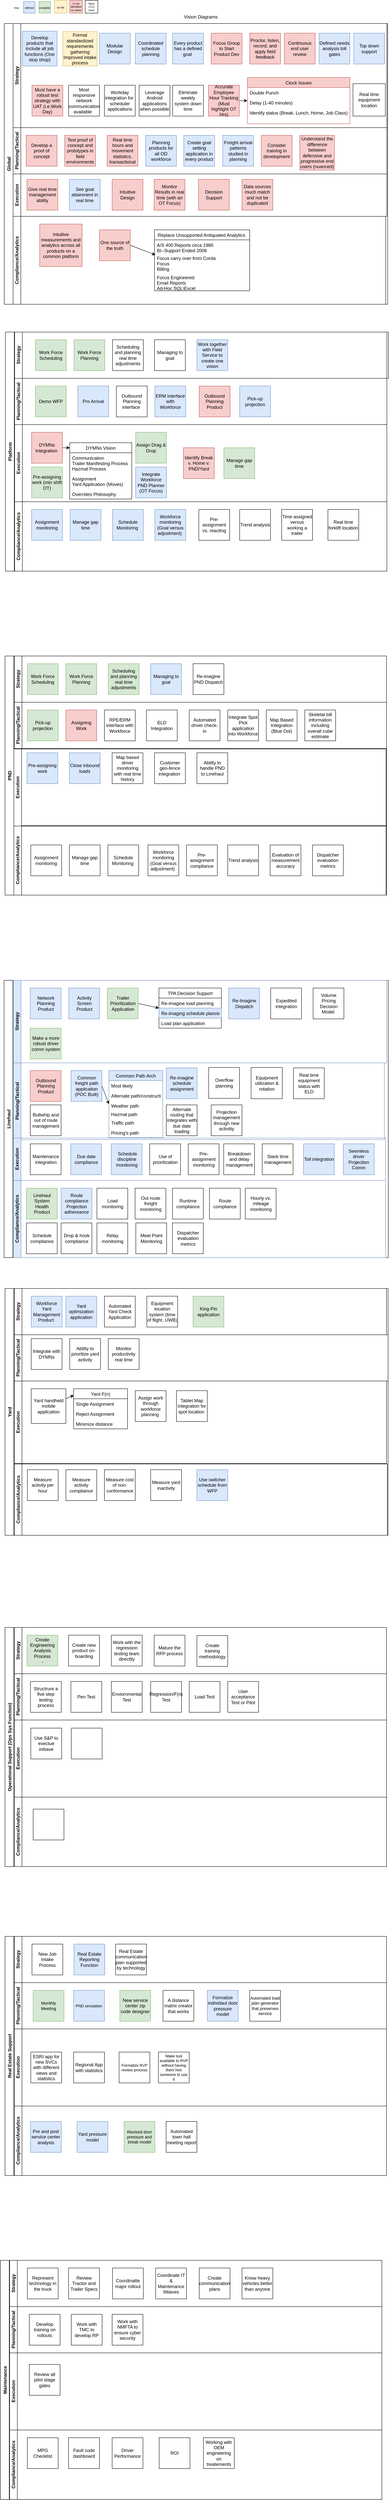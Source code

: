 <mxfile version="14.8.0" type="github">
  <diagram id="prtHgNgQTEPvFCAcTncT" name="Page-1">
    <mxGraphModel dx="1221" dy="645" grid="1" gridSize="10" guides="1" tooltips="1" connect="1" arrows="1" fold="1" page="1" pageScale="1" pageWidth="1169" pageHeight="827" math="0" shadow="0">
      <root>
        <mxCell id="0" />
        <mxCell id="1" parent="0" />
        <mxCell id="YpiswbPUXittL1wo25aG-7" value="Global" style="swimlane;horizontal=0;" parent="1" vertex="1">
          <mxGeometry x="80" y="80" width="995" height="728" as="geometry" />
        </mxCell>
        <mxCell id="YpiswbPUXittL1wo25aG-3" value="Strategy" style="swimlane;html=1;startSize=20;horizontal=0;" parent="YpiswbPUXittL1wo25aG-7" vertex="1">
          <mxGeometry x="23" width="970" height="270" as="geometry" />
        </mxCell>
        <mxCell id="aJCjJeXkYi-TB71Nvnjo-6" value="Develop products that include all job functions (One stop shop)" style="whiteSpace=wrap;html=1;aspect=fixed;fillColor=#dae8fc;strokeColor=#6c8ebf;" parent="YpiswbPUXittL1wo25aG-3" vertex="1">
          <mxGeometry x="24" y="20" width="90" height="90" as="geometry" />
        </mxCell>
        <mxCell id="aJCjJeXkYi-TB71Nvnjo-7" value="Modular Design" style="whiteSpace=wrap;html=1;aspect=fixed;fillColor=#dae8fc;strokeColor=#6c8ebf;" parent="YpiswbPUXittL1wo25aG-3" vertex="1">
          <mxGeometry x="224" y="25" width="80" height="80" as="geometry" />
        </mxCell>
        <mxCell id="aJCjJeXkYi-TB71Nvnjo-8" value="Coordinated schedule planning" style="whiteSpace=wrap;html=1;aspect=fixed;fillColor=#dae8fc;strokeColor=#6c8ebf;" parent="YpiswbPUXittL1wo25aG-3" vertex="1">
          <mxGeometry x="317" y="25" width="80" height="80" as="geometry" />
        </mxCell>
        <mxCell id="aJCjJeXkYi-TB71Nvnjo-10" value="Every product has a defined goal&amp;nbsp;" style="whiteSpace=wrap;html=1;aspect=fixed;fillColor=#dae8fc;strokeColor=#6c8ebf;" parent="YpiswbPUXittL1wo25aG-3" vertex="1">
          <mxGeometry x="414" y="25" width="80" height="80" as="geometry" />
        </mxCell>
        <mxCell id="aJCjJeXkYi-TB71Nvnjo-11" value="Focus Group to Start Product Dev" style="whiteSpace=wrap;html=1;aspect=fixed;fillColor=#f8cecc;strokeColor=#b85450;" parent="YpiswbPUXittL1wo25aG-3" vertex="1">
          <mxGeometry x="514" y="25" width="80" height="80" as="geometry" />
        </mxCell>
        <mxCell id="aJCjJeXkYi-TB71Nvnjo-12" value="Continuous end user review" style="whiteSpace=wrap;html=1;aspect=fixed;fillColor=#f8cecc;strokeColor=#b85450;" parent="YpiswbPUXittL1wo25aG-3" vertex="1">
          <mxGeometry x="704" y="25" width="80" height="80" as="geometry" />
        </mxCell>
        <mxCell id="aJCjJeXkYi-TB71Nvnjo-13" value="Defined needs analysis toll gates" style="whiteSpace=wrap;html=1;aspect=fixed;fillColor=#dae8fc;strokeColor=#6c8ebf;" parent="YpiswbPUXittL1wo25aG-3" vertex="1">
          <mxGeometry x="794" y="25" width="80" height="80" as="geometry" />
        </mxCell>
        <mxCell id="aJCjJeXkYi-TB71Nvnjo-21" value="Proctor, listen, record, and apply field feedback" style="whiteSpace=wrap;html=1;aspect=fixed;fillColor=#f8cecc;strokeColor=#b85450;" parent="YpiswbPUXittL1wo25aG-3" vertex="1">
          <mxGeometry x="614" y="25" width="80" height="80" as="geometry" />
        </mxCell>
        <mxCell id="aJCjJeXkYi-TB71Nvnjo-22" value="Formal standardized requirements gathering Improved intake process" style="whiteSpace=wrap;html=1;aspect=fixed;fillColor=#fff2cc;strokeColor=#d6b656;" parent="YpiswbPUXittL1wo25aG-3" vertex="1">
          <mxGeometry x="129" y="21" width="89" height="89" as="geometry" />
        </mxCell>
        <mxCell id="aJCjJeXkYi-TB71Nvnjo-31" value="Top down support" style="whiteSpace=wrap;html=1;aspect=fixed;fillColor=#dae8fc;strokeColor=#6c8ebf;" parent="YpiswbPUXittL1wo25aG-3" vertex="1">
          <mxGeometry x="884" y="25" width="80" height="80" as="geometry" />
        </mxCell>
        <mxCell id="aJCjJeXkYi-TB71Nvnjo-227" value="Most responsive network communication available&amp;nbsp;&amp;nbsp;" style="whiteSpace=wrap;html=1;aspect=fixed;" parent="YpiswbPUXittL1wo25aG-3" vertex="1">
          <mxGeometry x="144" y="160" width="80" height="80" as="geometry" />
        </mxCell>
        <mxCell id="aJCjJeXkYi-TB71Nvnjo-184" value="Workday integration for&amp;nbsp; scheduler applications" style="whiteSpace=wrap;html=1;aspect=fixed;" parent="YpiswbPUXittL1wo25aG-3" vertex="1">
          <mxGeometry x="237" y="160" width="80" height="80" as="geometry" />
        </mxCell>
        <mxCell id="aJCjJeXkYi-TB71Nvnjo-236" value="Leverage Android applications when possible" style="whiteSpace=wrap;html=1;aspect=fixed;" parent="YpiswbPUXittL1wo25aG-3" vertex="1">
          <mxGeometry x="327" y="160" width="80" height="80" as="geometry" />
        </mxCell>
        <mxCell id="aJCjJeXkYi-TB71Nvnjo-237" value="Eliminate weekly system down time" style="whiteSpace=wrap;html=1;aspect=fixed;" parent="YpiswbPUXittL1wo25aG-3" vertex="1">
          <mxGeometry x="414" y="160" width="80" height="80" as="geometry" />
        </mxCell>
        <mxCell id="aJCjJeXkYi-TB71Nvnjo-246" value="Accurate Employee Hour Tracking (Must highlight OT Hrs)" style="whiteSpace=wrap;html=1;aspect=fixed;fillColor=#f8cecc;strokeColor=#b85450;" parent="YpiswbPUXittL1wo25aG-3" vertex="1">
          <mxGeometry x="507" y="160" width="80" height="80" as="geometry" />
        </mxCell>
        <mxCell id="aJCjJeXkYi-TB71Nvnjo-247" value="Clock Issues" style="swimlane;fontStyle=0;childLayout=stackLayout;horizontal=1;startSize=26;horizontalStack=0;resizeParent=1;resizeParentMax=0;resizeLast=0;collapsible=1;marginBottom=0;fillColor=#f8cecc;strokeColor=#b85450;" parent="YpiswbPUXittL1wo25aG-3" vertex="1">
          <mxGeometry x="608" y="140" width="266" height="120" as="geometry">
            <mxRectangle x="587" y="140" width="258" height="26" as="alternateBounds" />
          </mxGeometry>
        </mxCell>
        <mxCell id="aJCjJeXkYi-TB71Nvnjo-248" value="Double Punch" style="text;strokeColor=none;fillColor=none;align=left;verticalAlign=top;spacingLeft=4;spacingRight=4;overflow=hidden;rotatable=0;points=[[0,0.5],[1,0.5]];portConstraint=eastwest;" parent="aJCjJeXkYi-TB71Nvnjo-247" vertex="1">
          <mxGeometry y="26" width="266" height="26" as="geometry" />
        </mxCell>
        <mxCell id="aJCjJeXkYi-TB71Nvnjo-249" value="Delay (1-40 minutes)" style="text;strokeColor=none;fillColor=none;align=left;verticalAlign=top;spacingLeft=4;spacingRight=4;overflow=hidden;rotatable=0;points=[[0,0.5],[1,0.5]];portConstraint=eastwest;" parent="aJCjJeXkYi-TB71Nvnjo-247" vertex="1">
          <mxGeometry y="52" width="266" height="26" as="geometry" />
        </mxCell>
        <mxCell id="aJCjJeXkYi-TB71Nvnjo-250" value="Identify status (Break, Lunch, Home, Job Class)&#xa;" style="text;strokeColor=none;fillColor=none;align=left;verticalAlign=top;spacingLeft=4;spacingRight=4;overflow=hidden;rotatable=0;points=[[0,0.5],[1,0.5]];portConstraint=eastwest;" parent="aJCjJeXkYi-TB71Nvnjo-247" vertex="1">
          <mxGeometry y="78" width="266" height="42" as="geometry" />
        </mxCell>
        <mxCell id="aJCjJeXkYi-TB71Nvnjo-245" style="edgeStyle=orthogonalEdgeStyle;rounded=0;orthogonalLoop=1;jettySize=auto;html=1;entryX=0;entryY=0.5;entryDx=0;entryDy=0;" parent="YpiswbPUXittL1wo25aG-3" source="aJCjJeXkYi-TB71Nvnjo-246" target="aJCjJeXkYi-TB71Nvnjo-247" edge="1">
          <mxGeometry relative="1" as="geometry" />
        </mxCell>
        <mxCell id="aJCjJeXkYi-TB71Nvnjo-251" value="Real time equipment location" style="whiteSpace=wrap;html=1;aspect=fixed;" parent="YpiswbPUXittL1wo25aG-3" vertex="1">
          <mxGeometry x="882" y="156" width="84" height="84" as="geometry" />
        </mxCell>
        <mxCell id="3CH9tLDlYlukdjww9sYy-1" value="Must have a robust test strategy with UAT (i.e.Work Day)" style="whiteSpace=wrap;html=1;aspect=fixed;fillColor=#f8cecc;strokeColor=#b85450;" parent="YpiswbPUXittL1wo25aG-3" vertex="1">
          <mxGeometry x="49" y="160" width="80" height="80" as="geometry" />
        </mxCell>
        <mxCell id="YpiswbPUXittL1wo25aG-10" value="Planning/Tactical" style="swimlane;html=1;startSize=20;horizontal=0;" parent="YpiswbPUXittL1wo25aG-7" vertex="1">
          <mxGeometry x="23" y="270" width="970" height="120" as="geometry" />
        </mxCell>
        <mxCell id="aJCjJeXkYi-TB71Nvnjo-14" value="Real time hours and movement statistics, transactional" style="whiteSpace=wrap;html=1;aspect=fixed;fillColor=#f8cecc;strokeColor=#b85450;" parent="YpiswbPUXittL1wo25aG-10" vertex="1">
          <mxGeometry x="244" y="20" width="80" height="80" as="geometry" />
        </mxCell>
        <mxCell id="aJCjJeXkYi-TB71Nvnjo-16" value="Planning products for all OD workforce" style="whiteSpace=wrap;html=1;aspect=fixed;fillColor=#dae8fc;strokeColor=#6c8ebf;" parent="YpiswbPUXittL1wo25aG-10" vertex="1">
          <mxGeometry x="344" y="20" width="80" height="80" as="geometry" />
        </mxCell>
        <mxCell id="aJCjJeXkYi-TB71Nvnjo-18" value="Freight arrival patterns studied in planning" style="whiteSpace=wrap;html=1;aspect=fixed;fillColor=#dae8fc;strokeColor=#6c8ebf;" parent="YpiswbPUXittL1wo25aG-10" vertex="1">
          <mxGeometry x="544" y="20" width="80" height="80" as="geometry" />
        </mxCell>
        <mxCell id="aJCjJeXkYi-TB71Nvnjo-20" value="Create goal setting application in every product" style="whiteSpace=wrap;html=1;aspect=fixed;fillColor=#dae8fc;strokeColor=#6c8ebf;" parent="YpiswbPUXittL1wo25aG-10" vertex="1">
          <mxGeometry x="443" y="20" width="80" height="80" as="geometry" />
        </mxCell>
        <mxCell id="aJCjJeXkYi-TB71Nvnjo-23" value="Develop a proof of concept" style="whiteSpace=wrap;html=1;aspect=fixed;fillColor=#f8cecc;strokeColor=#b85450;" parent="YpiswbPUXittL1wo25aG-10" vertex="1">
          <mxGeometry x="34" y="20" width="80" height="80" as="geometry" />
        </mxCell>
        <mxCell id="aJCjJeXkYi-TB71Nvnjo-24" value="Consider training in development" style="whiteSpace=wrap;html=1;aspect=fixed;fillColor=#f8cecc;strokeColor=#b85450;" parent="YpiswbPUXittL1wo25aG-10" vertex="1">
          <mxGeometry x="644" y="20" width="80" height="80" as="geometry" />
        </mxCell>
        <mxCell id="aJCjJeXkYi-TB71Nvnjo-26" value="Test proof of concept and prototypes in field environments" style="whiteSpace=wrap;html=1;aspect=fixed;fillColor=#f8cecc;strokeColor=#b85450;" parent="YpiswbPUXittL1wo25aG-10" vertex="1">
          <mxGeometry x="134" y="20" width="80" height="80" as="geometry" />
        </mxCell>
        <mxCell id="aJCjJeXkYi-TB71Nvnjo-27" value="Understand the difference between defensive and progressive end users (nuanced)" style="whiteSpace=wrap;html=1;aspect=fixed;fillColor=#f8cecc;strokeColor=#b85450;" parent="YpiswbPUXittL1wo25aG-10" vertex="1">
          <mxGeometry x="744" y="20" width="90" height="90" as="geometry" />
        </mxCell>
        <mxCell id="YpiswbPUXittL1wo25aG-18" value="Compliance/Analytics" style="swimlane;html=1;startSize=20;horizontal=0;" parent="YpiswbPUXittL1wo25aG-7" vertex="1">
          <mxGeometry x="23" y="500" width="967" height="228" as="geometry" />
        </mxCell>
        <mxCell id="aJCjJeXkYi-TB71Nvnjo-9" value="Intuitive measurements and analytics across all products on a common platform" style="whiteSpace=wrap;html=1;aspect=fixed;fillColor=#f8cecc;strokeColor=#b85450;" parent="YpiswbPUXittL1wo25aG-18" vertex="1">
          <mxGeometry x="69" y="20" width="110" height="110" as="geometry" />
        </mxCell>
        <mxCell id="aJCjJeXkYi-TB71Nvnjo-35" value="One source of the truth" style="whiteSpace=wrap;html=1;aspect=fixed;fillColor=#f8cecc;strokeColor=#b85450;" parent="YpiswbPUXittL1wo25aG-18" vertex="1">
          <mxGeometry x="224" y="35" width="80" height="80" as="geometry" />
        </mxCell>
        <mxCell id="aJCjJeXkYi-TB71Nvnjo-164" value="Replace Unsupported Antiquated Analytics " style="swimlane;fontStyle=0;childLayout=stackLayout;horizontal=1;startSize=26;horizontalStack=0;resizeParent=1;resizeParentMax=0;resizeLast=0;collapsible=1;marginBottom=0;" parent="YpiswbPUXittL1wo25aG-18" vertex="1">
          <mxGeometry x="367" y="35" width="247" height="158" as="geometry">
            <mxRectangle x="367" y="35" width="250" height="26" as="alternateBounds" />
          </mxGeometry>
        </mxCell>
        <mxCell id="aJCjJeXkYi-TB71Nvnjo-165" value="A/S 400 Reports circa 1985&#xa;BI--Support Ended 2008&#xa;" style="text;strokeColor=none;fillColor=none;align=left;verticalAlign=top;spacingLeft=4;spacingRight=4;overflow=hidden;rotatable=0;points=[[0,0.5],[1,0.5]];portConstraint=eastwest;" parent="aJCjJeXkYi-TB71Nvnjo-164" vertex="1">
          <mxGeometry y="26" width="247" height="34" as="geometry" />
        </mxCell>
        <mxCell id="aJCjJeXkYi-TB71Nvnjo-166" value="Focus carry over from Corda&#xa;Focus&#xa;Billing " style="text;strokeColor=none;fillColor=none;align=left;verticalAlign=top;spacingLeft=4;spacingRight=4;overflow=hidden;rotatable=0;points=[[0,0.5],[1,0.5]];portConstraint=eastwest;" parent="aJCjJeXkYi-TB71Nvnjo-164" vertex="1">
          <mxGeometry y="60" width="247" height="50" as="geometry" />
        </mxCell>
        <mxCell id="aJCjJeXkYi-TB71Nvnjo-167" value="Focus Engineered&#xa;Email Reports&#xa;Ad-Hoc SQL\Excel &#xa;&#xa;" style="text;strokeColor=none;fillColor=none;align=left;verticalAlign=top;spacingLeft=4;spacingRight=4;overflow=hidden;rotatable=0;points=[[0,0.5],[1,0.5]];portConstraint=eastwest;" parent="aJCjJeXkYi-TB71Nvnjo-164" vertex="1">
          <mxGeometry y="110" width="247" height="48" as="geometry" />
        </mxCell>
        <mxCell id="aJCjJeXkYi-TB71Nvnjo-168" value="" style="endArrow=classic;html=1;exitX=1;exitY=0.5;exitDx=0;exitDy=0;entryX=0.009;entryY=0.1;entryDx=0;entryDy=0;entryPerimeter=0;" parent="YpiswbPUXittL1wo25aG-18" source="aJCjJeXkYi-TB71Nvnjo-35" target="aJCjJeXkYi-TB71Nvnjo-166" edge="1">
          <mxGeometry width="50" height="50" relative="1" as="geometry">
            <mxPoint x="244" y="80" as="sourcePoint" />
            <mxPoint x="294" y="30" as="targetPoint" />
          </mxGeometry>
        </mxCell>
        <mxCell id="YpiswbPUXittL1wo25aG-33" value="Execution" style="swimlane;html=1;startSize=20;horizontal=0;" parent="YpiswbPUXittL1wo25aG-7" vertex="1">
          <mxGeometry x="23" y="390" width="970" height="110" as="geometry" />
        </mxCell>
        <mxCell id="aJCjJeXkYi-TB71Nvnjo-19" value="Give real time management ability" style="whiteSpace=wrap;html=1;aspect=fixed;fillColor=#f8cecc;strokeColor=#b85450;" parent="YpiswbPUXittL1wo25aG-33" vertex="1">
          <mxGeometry x="36" y="14" width="80" height="80" as="geometry" />
        </mxCell>
        <mxCell id="aJCjJeXkYi-TB71Nvnjo-17" value="See goal attainment in real time" style="whiteSpace=wrap;html=1;aspect=fixed;fillColor=#dae8fc;strokeColor=#6c8ebf;" parent="YpiswbPUXittL1wo25aG-33" vertex="1">
          <mxGeometry x="146" y="14" width="80" height="80" as="geometry" />
        </mxCell>
        <mxCell id="aJCjJeXkYi-TB71Nvnjo-28" value="Intuitive Design" style="whiteSpace=wrap;html=1;aspect=fixed;fillColor=#f8cecc;strokeColor=#b85450;" parent="YpiswbPUXittL1wo25aG-33" vertex="1">
          <mxGeometry x="257" y="14" width="80" height="80" as="geometry" />
        </mxCell>
        <mxCell id="aJCjJeXkYi-TB71Nvnjo-29" value="Monitor Results in real time (with an OT Focus)" style="whiteSpace=wrap;html=1;aspect=fixed;fillColor=#f8cecc;strokeColor=#b85450;" parent="YpiswbPUXittL1wo25aG-33" vertex="1">
          <mxGeometry x="366" y="14" width="80" height="80" as="geometry" />
        </mxCell>
        <mxCell id="aJCjJeXkYi-TB71Nvnjo-30" value="Decision Support" style="whiteSpace=wrap;html=1;aspect=fixed;fillColor=#f8cecc;strokeColor=#b85450;" parent="YpiswbPUXittL1wo25aG-33" vertex="1">
          <mxGeometry x="481" y="14" width="80" height="80" as="geometry" />
        </mxCell>
        <mxCell id="3CH9tLDlYlukdjww9sYy-4" value="Data sources much match and not be duplicated" style="whiteSpace=wrap;html=1;aspect=fixed;fillColor=#f8cecc;strokeColor=#b85450;" parent="YpiswbPUXittL1wo25aG-33" vertex="1">
          <mxGeometry x="594" y="14" width="80" height="80" as="geometry" />
        </mxCell>
        <mxCell id="YpiswbPUXittL1wo25aG-24" value="Platform" style="swimlane;horizontal=0;startSize=23;" parent="1" vertex="1">
          <mxGeometry x="83" y="880" width="990" height="620" as="geometry" />
        </mxCell>
        <mxCell id="YpiswbPUXittL1wo25aG-25" value="Strategy" style="swimlane;html=1;startSize=20;horizontal=0;" parent="YpiswbPUXittL1wo25aG-24" vertex="1">
          <mxGeometry x="24" width="970" height="120" as="geometry" />
        </mxCell>
        <mxCell id="YpiswbPUXittL1wo25aG-29" style="edgeStyle=orthogonalEdgeStyle;rounded=0;orthogonalLoop=1;jettySize=auto;html=1;exitX=1;exitY=0.5;exitDx=0;exitDy=0;entryX=0;entryY=0.5;entryDx=0;entryDy=0;" parent="YpiswbPUXittL1wo25aG-25" edge="1">
          <mxGeometry relative="1" as="geometry">
            <mxPoint x="236" y="60" as="targetPoint" />
          </mxGeometry>
        </mxCell>
        <mxCell id="aJCjJeXkYi-TB71Nvnjo-32" value="Work Force Planning" style="whiteSpace=wrap;html=1;aspect=fixed;fillColor=#d5e8d4;strokeColor=#82b366;" parent="YpiswbPUXittL1wo25aG-25" vertex="1">
          <mxGeometry x="154" y="20" width="80" height="80" as="geometry" />
        </mxCell>
        <mxCell id="aJCjJeXkYi-TB71Nvnjo-36" value="Work Force Scheduling" style="whiteSpace=wrap;html=1;aspect=fixed;fillColor=#d5e8d4;strokeColor=#82b366;" parent="YpiswbPUXittL1wo25aG-25" vertex="1">
          <mxGeometry x="54" y="20" width="80" height="80" as="geometry" />
        </mxCell>
        <mxCell id="aJCjJeXkYi-TB71Nvnjo-37" value="Scheduling and planning real time adjustments" style="whiteSpace=wrap;html=1;aspect=fixed;" parent="YpiswbPUXittL1wo25aG-25" vertex="1">
          <mxGeometry x="254" y="20" width="80" height="80" as="geometry" />
        </mxCell>
        <mxCell id="aJCjJeXkYi-TB71Nvnjo-38" value="Managing to goal" style="whiteSpace=wrap;html=1;aspect=fixed;" parent="YpiswbPUXittL1wo25aG-25" vertex="1">
          <mxGeometry x="363" y="20" width="80" height="80" as="geometry" />
        </mxCell>
        <mxCell id="Lt4m50y6TdpLlkC5ikHA-1" value="Work together with Field Service to create one vision" style="whiteSpace=wrap;html=1;aspect=fixed;fillColor=#dae8fc;strokeColor=#6c8ebf;" vertex="1" parent="YpiswbPUXittL1wo25aG-25">
          <mxGeometry x="473" y="20" width="80" height="80" as="geometry" />
        </mxCell>
        <mxCell id="YpiswbPUXittL1wo25aG-31" value="Planning/Tactical" style="swimlane;html=1;startSize=20;horizontal=0;" parent="YpiswbPUXittL1wo25aG-24" vertex="1">
          <mxGeometry x="24" y="120" width="966" height="120" as="geometry" />
        </mxCell>
        <mxCell id="aJCjJeXkYi-TB71Nvnjo-48" value="Demo WFP" style="whiteSpace=wrap;html=1;aspect=fixed;fillColor=#d5e8d4;strokeColor=#82b366;" parent="YpiswbPUXittL1wo25aG-31" vertex="1">
          <mxGeometry x="54" y="20" width="80" height="80" as="geometry" />
        </mxCell>
        <mxCell id="aJCjJeXkYi-TB71Nvnjo-57" value="Pro Arrival" style="whiteSpace=wrap;html=1;aspect=fixed;fillColor=#dae8fc;strokeColor=#6c8ebf;" parent="YpiswbPUXittL1wo25aG-31" vertex="1">
          <mxGeometry x="164" y="20" width="80" height="80" as="geometry" />
        </mxCell>
        <mxCell id="aJCjJeXkYi-TB71Nvnjo-60" value="Outbound Planning Product" style="whiteSpace=wrap;html=1;aspect=fixed;fillColor=#f8cecc;strokeColor=#b85450;" parent="YpiswbPUXittL1wo25aG-31" vertex="1">
          <mxGeometry x="479" y="20" width="80" height="80" as="geometry" />
        </mxCell>
        <mxCell id="aJCjJeXkYi-TB71Nvnjo-64" value="ERM interface with Workforce" style="whiteSpace=wrap;html=1;aspect=fixed;fillColor=#dae8fc;strokeColor=#6c8ebf;" parent="YpiswbPUXittL1wo25aG-31" vertex="1">
          <mxGeometry x="364" y="20" width="80" height="80" as="geometry" />
        </mxCell>
        <mxCell id="aJCjJeXkYi-TB71Nvnjo-65" value="Outbound Planning interface&amp;nbsp;" style="whiteSpace=wrap;html=1;aspect=fixed;" parent="YpiswbPUXittL1wo25aG-31" vertex="1">
          <mxGeometry x="264" y="20" width="80" height="80" as="geometry" />
        </mxCell>
        <mxCell id="aJCjJeXkYi-TB71Nvnjo-81" value="Pick-up projection" style="whiteSpace=wrap;html=1;aspect=fixed;fillColor=#dae8fc;strokeColor=#6c8ebf;" parent="YpiswbPUXittL1wo25aG-31" vertex="1">
          <mxGeometry x="584" y="20" width="80" height="80" as="geometry" />
        </mxCell>
        <mxCell id="YpiswbPUXittL1wo25aG-32" value="Compliance/Analytics" style="swimlane;html=1;startSize=20;horizontal=0;" parent="YpiswbPUXittL1wo25aG-24" vertex="1">
          <mxGeometry x="24" y="440" width="966" height="180" as="geometry" />
        </mxCell>
        <mxCell id="YpiswbPUXittL1wo25aG-14" value="Execution" style="swimlane;html=1;startSize=20;horizontal=0;" parent="YpiswbPUXittL1wo25aG-32" vertex="1">
          <mxGeometry y="-200" width="966" height="200" as="geometry" />
        </mxCell>
        <mxCell id="aJCjJeXkYi-TB71Nvnjo-39" value="DYMNs Integration&amp;nbsp;" style="whiteSpace=wrap;html=1;aspect=fixed;fillColor=#f8cecc;strokeColor=#b85450;" parent="YpiswbPUXittL1wo25aG-14" vertex="1">
          <mxGeometry x="44" y="20" width="80" height="80" as="geometry" />
        </mxCell>
        <mxCell id="aJCjJeXkYi-TB71Nvnjo-49" value="Assign Drag &amp;amp; Drop" style="whiteSpace=wrap;html=1;aspect=fixed;fillColor=#d5e8d4;strokeColor=#82b366;" parent="YpiswbPUXittL1wo25aG-14" vertex="1">
          <mxGeometry x="314" y="20" width="80" height="80" as="geometry" />
        </mxCell>
        <mxCell id="aJCjJeXkYi-TB71Nvnjo-55" value="Pre-assigning work (min shift OT)" style="whiteSpace=wrap;html=1;aspect=fixed;fillColor=#d5e8d4;strokeColor=#82b366;" parent="YpiswbPUXittL1wo25aG-14" vertex="1">
          <mxGeometry x="44" y="110" width="80" height="80" as="geometry" />
        </mxCell>
        <mxCell id="aJCjJeXkYi-TB71Nvnjo-56" value="Manage gap time" style="whiteSpace=wrap;html=1;aspect=fixed;fillColor=#d5e8d4;strokeColor=#82b366;" parent="YpiswbPUXittL1wo25aG-14" vertex="1">
          <mxGeometry x="543" y="60" width="80" height="80" as="geometry" />
        </mxCell>
        <mxCell id="aJCjJeXkYi-TB71Nvnjo-59" value="Identify Break v. Home v. PND/Yard" style="whiteSpace=wrap;html=1;aspect=fixed;fillColor=#f8cecc;strokeColor=#b85450;" parent="YpiswbPUXittL1wo25aG-14" vertex="1">
          <mxGeometry x="438" y="60" width="80" height="80" as="geometry" />
        </mxCell>
        <mxCell id="aJCjJeXkYi-TB71Nvnjo-173" value="DYMNs Vision" style="swimlane;fontStyle=0;childLayout=stackLayout;horizontal=1;startSize=26;horizontalStack=0;resizeParent=1;resizeParentMax=0;resizeLast=0;collapsible=1;marginBottom=0;" parent="YpiswbPUXittL1wo25aG-14" vertex="1">
          <mxGeometry x="143" y="47" width="161" height="146" as="geometry">
            <mxRectangle x="143" y="47" width="157" height="26" as="alternateBounds" />
          </mxGeometry>
        </mxCell>
        <mxCell id="aJCjJeXkYi-TB71Nvnjo-174" value="Communication&#xa;Trailer Manifesting Process&#xa;Hazmat Process " style="text;strokeColor=none;fillColor=none;align=left;verticalAlign=top;spacingLeft=4;spacingRight=4;overflow=hidden;rotatable=0;points=[[0,0.5],[1,0.5]];portConstraint=eastwest;" parent="aJCjJeXkYi-TB71Nvnjo-173" vertex="1">
          <mxGeometry y="26" width="161" height="54" as="geometry" />
        </mxCell>
        <mxCell id="aJCjJeXkYi-TB71Nvnjo-175" value="Assignment&#xa;Yard Application (Moves)" style="text;strokeColor=none;fillColor=none;align=left;verticalAlign=top;spacingLeft=4;spacingRight=4;overflow=hidden;rotatable=0;points=[[0,0.5],[1,0.5]];portConstraint=eastwest;" parent="aJCjJeXkYi-TB71Nvnjo-173" vertex="1">
          <mxGeometry y="80" width="161" height="40" as="geometry" />
        </mxCell>
        <mxCell id="aJCjJeXkYi-TB71Nvnjo-176" value="Overrides Philosophy" style="text;strokeColor=none;fillColor=none;align=left;verticalAlign=top;spacingLeft=4;spacingRight=4;overflow=hidden;rotatable=0;points=[[0,0.5],[1,0.5]];portConstraint=eastwest;" parent="aJCjJeXkYi-TB71Nvnjo-173" vertex="1">
          <mxGeometry y="120" width="161" height="26" as="geometry" />
        </mxCell>
        <mxCell id="aJCjJeXkYi-TB71Nvnjo-178" value="Integrate Workforce PND Planner (OT Focus)" style="whiteSpace=wrap;html=1;aspect=fixed;fillColor=#dae8fc;strokeColor=#6c8ebf;" parent="YpiswbPUXittL1wo25aG-14" vertex="1">
          <mxGeometry x="314" y="110" width="80" height="80" as="geometry" />
        </mxCell>
        <mxCell id="aJCjJeXkYi-TB71Nvnjo-54" value="Assignment monitoring" style="whiteSpace=wrap;html=1;aspect=fixed;fillColor=#dae8fc;strokeColor=#6c8ebf;" parent="YpiswbPUXittL1wo25aG-32" vertex="1">
          <mxGeometry x="44" y="20" width="80" height="80" as="geometry" />
        </mxCell>
        <mxCell id="aJCjJeXkYi-TB71Nvnjo-53" value="Manage gap time" style="whiteSpace=wrap;html=1;aspect=fixed;fillColor=#dae8fc;strokeColor=#6c8ebf;" parent="YpiswbPUXittL1wo25aG-32" vertex="1">
          <mxGeometry x="144" y="20" width="80" height="80" as="geometry" />
        </mxCell>
        <mxCell id="aJCjJeXkYi-TB71Nvnjo-67" value="Schedule Monitoring&amp;nbsp;" style="whiteSpace=wrap;html=1;aspect=fixed;fillColor=#dae8fc;strokeColor=#6c8ebf;" parent="YpiswbPUXittL1wo25aG-32" vertex="1">
          <mxGeometry x="254" y="20" width="80" height="80" as="geometry" />
        </mxCell>
        <mxCell id="aJCjJeXkYi-TB71Nvnjo-68" value="Workforce monitoring (Goal versus adjustment)&amp;nbsp;" style="whiteSpace=wrap;html=1;aspect=fixed;fillColor=#dae8fc;strokeColor=#6c8ebf;" parent="YpiswbPUXittL1wo25aG-32" vertex="1">
          <mxGeometry x="364" y="20" width="80" height="80" as="geometry" />
        </mxCell>
        <mxCell id="aJCjJeXkYi-TB71Nvnjo-69" value="Pre-assignment vs. reacting" style="whiteSpace=wrap;html=1;aspect=fixed;" parent="YpiswbPUXittL1wo25aG-32" vertex="1">
          <mxGeometry x="478" y="20" width="80" height="80" as="geometry" />
        </mxCell>
        <mxCell id="aJCjJeXkYi-TB71Nvnjo-70" value="Time assigned versus working a trailer" style="whiteSpace=wrap;html=1;aspect=fixed;" parent="YpiswbPUXittL1wo25aG-32" vertex="1">
          <mxGeometry x="693" y="20" width="80" height="80" as="geometry" />
        </mxCell>
        <mxCell id="aJCjJeXkYi-TB71Nvnjo-71" value="Trend analysis" style="whiteSpace=wrap;html=1;aspect=fixed;" parent="YpiswbPUXittL1wo25aG-32" vertex="1">
          <mxGeometry x="584" y="20" width="80" height="80" as="geometry" />
        </mxCell>
        <mxCell id="aJCjJeXkYi-TB71Nvnjo-226" value="Real time forklift location" style="whiteSpace=wrap;html=1;aspect=fixed;" parent="YpiswbPUXittL1wo25aG-32" vertex="1">
          <mxGeometry x="813" y="20" width="80" height="80" as="geometry" />
        </mxCell>
        <mxCell id="YpiswbPUXittL1wo25aG-34" value="PND" style="swimlane;horizontal=0;" parent="1" vertex="1">
          <mxGeometry x="82" y="1720" width="990" height="620" as="geometry" />
        </mxCell>
        <mxCell id="YpiswbPUXittL1wo25aG-35" value="Strategy" style="swimlane;html=1;startSize=20;horizontal=0;" parent="YpiswbPUXittL1wo25aG-34" vertex="1">
          <mxGeometry x="24" width="966" height="120" as="geometry" />
        </mxCell>
        <mxCell id="aJCjJeXkYi-TB71Nvnjo-76" value="Work Force Planning" style="whiteSpace=wrap;html=1;aspect=fixed;fillColor=#d5e8d4;strokeColor=#82b366;" parent="YpiswbPUXittL1wo25aG-35" vertex="1">
          <mxGeometry x="134" y="20" width="80" height="80" as="geometry" />
        </mxCell>
        <mxCell id="aJCjJeXkYi-TB71Nvnjo-77" value="Work Force Scheduling" style="whiteSpace=wrap;html=1;aspect=fixed;fillColor=#d5e8d4;strokeColor=#82b366;" parent="YpiswbPUXittL1wo25aG-35" vertex="1">
          <mxGeometry x="34" y="20" width="80" height="80" as="geometry" />
        </mxCell>
        <mxCell id="aJCjJeXkYi-TB71Nvnjo-78" value="Scheduling and planning real time adjustments" style="whiteSpace=wrap;html=1;aspect=fixed;fillColor=#d5e8d4;strokeColor=#82b366;" parent="YpiswbPUXittL1wo25aG-35" vertex="1">
          <mxGeometry x="244" y="20" width="80" height="80" as="geometry" />
        </mxCell>
        <mxCell id="aJCjJeXkYi-TB71Nvnjo-79" value="Managing to goal" style="whiteSpace=wrap;html=1;aspect=fixed;fillColor=#dae8fc;strokeColor=#6c8ebf;" parent="YpiswbPUXittL1wo25aG-35" vertex="1">
          <mxGeometry x="354" y="20" width="80" height="80" as="geometry" />
        </mxCell>
        <mxCell id="aJCjJeXkYi-TB71Nvnjo-93" value="Re-imagine PND Dispatch" style="whiteSpace=wrap;html=1;aspect=fixed;" parent="YpiswbPUXittL1wo25aG-35" vertex="1">
          <mxGeometry x="464" y="20" width="80" height="80" as="geometry" />
        </mxCell>
        <mxCell id="YpiswbPUXittL1wo25aG-41" value="Planning/Tactical" style="swimlane;html=1;startSize=20;horizontal=0;" parent="YpiswbPUXittL1wo25aG-34" vertex="1">
          <mxGeometry x="24" y="120" width="966" height="120" as="geometry" />
        </mxCell>
        <mxCell id="aJCjJeXkYi-TB71Nvnjo-80" value="Pick-up projection" style="whiteSpace=wrap;html=1;aspect=fixed;fillColor=#d5e8d4;strokeColor=#82b366;" parent="YpiswbPUXittL1wo25aG-41" vertex="1">
          <mxGeometry x="34" y="20" width="80" height="80" as="geometry" />
        </mxCell>
        <mxCell id="aJCjJeXkYi-TB71Nvnjo-82" value="Assigning Work" style="whiteSpace=wrap;html=1;aspect=fixed;fillColor=#f8cecc;strokeColor=#b85450;" parent="YpiswbPUXittL1wo25aG-41" vertex="1">
          <mxGeometry x="134" y="20" width="80" height="80" as="geometry" />
        </mxCell>
        <mxCell id="aJCjJeXkYi-TB71Nvnjo-83" value="RPE/ERM interface with Workforce" style="whiteSpace=wrap;html=1;aspect=fixed;" parent="YpiswbPUXittL1wo25aG-41" vertex="1">
          <mxGeometry x="234" y="20" width="80" height="80" as="geometry" />
        </mxCell>
        <mxCell id="aJCjJeXkYi-TB71Nvnjo-91" value="ELD Integration" style="whiteSpace=wrap;html=1;aspect=fixed;" parent="YpiswbPUXittL1wo25aG-41" vertex="1">
          <mxGeometry x="343" y="20" width="80" height="80" as="geometry" />
        </mxCell>
        <mxCell id="aJCjJeXkYi-TB71Nvnjo-92" value="Automated driver check-in" style="whiteSpace=wrap;html=1;aspect=fixed;" parent="YpiswbPUXittL1wo25aG-41" vertex="1">
          <mxGeometry x="454" y="20" width="80" height="80" as="geometry" />
        </mxCell>
        <mxCell id="aJCjJeXkYi-TB71Nvnjo-94" value="Integrate Spot Pick application into Workforce" style="whiteSpace=wrap;html=1;aspect=fixed;" parent="YpiswbPUXittL1wo25aG-41" vertex="1">
          <mxGeometry x="554" y="20" width="80" height="80" as="geometry" />
        </mxCell>
        <mxCell id="aJCjJeXkYi-TB71Nvnjo-96" value="Map Based Integration (Blue Dot)" style="whiteSpace=wrap;html=1;aspect=fixed;" parent="YpiswbPUXittL1wo25aG-41" vertex="1">
          <mxGeometry x="654" y="20" width="80" height="80" as="geometry" />
        </mxCell>
        <mxCell id="aJCjJeXkYi-TB71Nvnjo-97" value="Skeletal bill information including overall cube estimate" style="whiteSpace=wrap;html=1;aspect=fixed;" parent="YpiswbPUXittL1wo25aG-41" vertex="1">
          <mxGeometry x="754" y="20" width="80" height="80" as="geometry" />
        </mxCell>
        <mxCell id="YpiswbPUXittL1wo25aG-42" value="Compliance/Analytics" style="swimlane;html=1;startSize=20;horizontal=0;" parent="YpiswbPUXittL1wo25aG-34" vertex="1">
          <mxGeometry x="23" y="440" width="966" height="180" as="geometry" />
        </mxCell>
        <mxCell id="YpiswbPUXittL1wo25aG-43" value="Execution" style="swimlane;html=1;startSize=20;horizontal=0;" parent="YpiswbPUXittL1wo25aG-42" vertex="1">
          <mxGeometry y="-199" width="966" height="200" as="geometry" />
        </mxCell>
        <mxCell id="aJCjJeXkYi-TB71Nvnjo-84" value="Pre-assigning work" style="whiteSpace=wrap;html=1;aspect=fixed;fillColor=#dae8fc;strokeColor=#6c8ebf;" parent="YpiswbPUXittL1wo25aG-43" vertex="1">
          <mxGeometry x="34" y="10" width="80" height="80" as="geometry" />
        </mxCell>
        <mxCell id="aJCjJeXkYi-TB71Nvnjo-98" value="Close inbound loads" style="whiteSpace=wrap;html=1;aspect=fixed;fillColor=#dae8fc;strokeColor=#6c8ebf;" parent="YpiswbPUXittL1wo25aG-43" vertex="1">
          <mxGeometry x="144" y="10" width="80" height="80" as="geometry" />
        </mxCell>
        <mxCell id="aJCjJeXkYi-TB71Nvnjo-101" value="Map based driver monitoring with real time history" style="whiteSpace=wrap;html=1;aspect=fixed;" parent="YpiswbPUXittL1wo25aG-43" vertex="1">
          <mxGeometry x="255" y="10" width="80" height="80" as="geometry" />
        </mxCell>
        <mxCell id="aJCjJeXkYi-TB71Nvnjo-102" value="Customer geo-fence integration&amp;nbsp;" style="whiteSpace=wrap;html=1;aspect=fixed;" parent="YpiswbPUXittL1wo25aG-43" vertex="1">
          <mxGeometry x="365" y="10" width="80" height="80" as="geometry" />
        </mxCell>
        <mxCell id="aJCjJeXkYi-TB71Nvnjo-104" value="Ability to handle PND to Linehaul" style="whiteSpace=wrap;html=1;aspect=fixed;" parent="YpiswbPUXittL1wo25aG-43" vertex="1">
          <mxGeometry x="475" y="10" width="80" height="80" as="geometry" />
        </mxCell>
        <mxCell id="aJCjJeXkYi-TB71Nvnjo-85" value="Assignment monitoring" style="whiteSpace=wrap;html=1;aspect=fixed;" parent="YpiswbPUXittL1wo25aG-42" vertex="1">
          <mxGeometry x="44" y="50" width="80" height="80" as="geometry" />
        </mxCell>
        <mxCell id="aJCjJeXkYi-TB71Nvnjo-86" value="Manage gap time" style="whiteSpace=wrap;html=1;aspect=fixed;" parent="YpiswbPUXittL1wo25aG-42" vertex="1">
          <mxGeometry x="144" y="50" width="80" height="80" as="geometry" />
        </mxCell>
        <mxCell id="aJCjJeXkYi-TB71Nvnjo-87" value="Schedule Monitoring&amp;nbsp;" style="whiteSpace=wrap;html=1;aspect=fixed;" parent="YpiswbPUXittL1wo25aG-42" vertex="1">
          <mxGeometry x="244" y="50" width="80" height="80" as="geometry" />
        </mxCell>
        <mxCell id="aJCjJeXkYi-TB71Nvnjo-88" value="Workforce monitoring (Goal versus adjustment)&amp;nbsp;" style="whiteSpace=wrap;html=1;aspect=fixed;" parent="YpiswbPUXittL1wo25aG-42" vertex="1">
          <mxGeometry x="348" y="50" width="80" height="80" as="geometry" />
        </mxCell>
        <mxCell id="aJCjJeXkYi-TB71Nvnjo-89" value="Pre-assignment compliance" style="whiteSpace=wrap;html=1;aspect=fixed;" parent="YpiswbPUXittL1wo25aG-42" vertex="1">
          <mxGeometry x="448" y="50" width="80" height="80" as="geometry" />
        </mxCell>
        <mxCell id="aJCjJeXkYi-TB71Nvnjo-90" value="Trend analysis" style="whiteSpace=wrap;html=1;aspect=fixed;" parent="YpiswbPUXittL1wo25aG-42" vertex="1">
          <mxGeometry x="555" y="50" width="80" height="80" as="geometry" />
        </mxCell>
        <mxCell id="aJCjJeXkYi-TB71Nvnjo-103" value="Evaluation of measurement accuracy" style="whiteSpace=wrap;html=1;aspect=fixed;" parent="YpiswbPUXittL1wo25aG-42" vertex="1">
          <mxGeometry x="665" y="50" width="80" height="80" as="geometry" />
        </mxCell>
        <mxCell id="aJCjJeXkYi-TB71Nvnjo-105" value="Dispatcher evaluation metrics" style="whiteSpace=wrap;html=1;aspect=fixed;" parent="YpiswbPUXittL1wo25aG-42" vertex="1">
          <mxGeometry x="775" y="50" width="80" height="80" as="geometry" />
        </mxCell>
        <mxCell id="YpiswbPUXittL1wo25aG-53" value="Linehaul" style="swimlane;horizontal=0;" parent="1" vertex="1">
          <mxGeometry x="79.5" y="2561" width="997" height="719" as="geometry" />
        </mxCell>
        <mxCell id="YpiswbPUXittL1wo25aG-54" value="Strategy" style="swimlane;html=1;startSize=20;horizontal=0;fillColor=#dae8fc;strokeColor=#6c8ebf;" parent="YpiswbPUXittL1wo25aG-53" vertex="1">
          <mxGeometry x="24" width="969" height="214" as="geometry" />
        </mxCell>
        <mxCell id="aJCjJeXkYi-TB71Nvnjo-106" value="Activity Screen Product" style="whiteSpace=wrap;html=1;aspect=fixed;fillColor=#dae8fc;strokeColor=#6c8ebf;" parent="YpiswbPUXittL1wo25aG-54" vertex="1">
          <mxGeometry x="144" y="20" width="80" height="80" as="geometry" />
        </mxCell>
        <mxCell id="aJCjJeXkYi-TB71Nvnjo-107" value="Trailer Prioritization Application" style="whiteSpace=wrap;html=1;aspect=fixed;fillColor=#d5e8d4;strokeColor=#82b366;" parent="YpiswbPUXittL1wo25aG-54" vertex="1">
          <mxGeometry x="244" y="20" width="80" height="80" as="geometry" />
        </mxCell>
        <mxCell id="aJCjJeXkYi-TB71Nvnjo-108" value="Network Planning Product" style="whiteSpace=wrap;html=1;aspect=fixed;fillColor=#dae8fc;strokeColor=#6c8ebf;" parent="YpiswbPUXittL1wo25aG-54" vertex="1">
          <mxGeometry x="44" y="20" width="80" height="80" as="geometry" />
        </mxCell>
        <mxCell id="aJCjJeXkYi-TB71Nvnjo-110" value="Re-Imagine Dispatch" style="whiteSpace=wrap;html=1;aspect=fixed;fillColor=#dae8fc;strokeColor=#6c8ebf;" parent="YpiswbPUXittL1wo25aG-54" vertex="1">
          <mxGeometry x="559" y="20" width="80" height="80" as="geometry" />
        </mxCell>
        <mxCell id="aJCjJeXkYi-TB71Nvnjo-113" value="Expedited integration" style="whiteSpace=wrap;html=1;aspect=fixed;" parent="YpiswbPUXittL1wo25aG-54" vertex="1">
          <mxGeometry x="668" y="20" width="80" height="80" as="geometry" />
        </mxCell>
        <mxCell id="aJCjJeXkYi-TB71Nvnjo-114" value="Volume Pricing Decision Model&amp;nbsp;" style="whiteSpace=wrap;html=1;aspect=fixed;" parent="YpiswbPUXittL1wo25aG-54" vertex="1">
          <mxGeometry x="778" y="20" width="80" height="80" as="geometry" />
        </mxCell>
        <mxCell id="aJCjJeXkYi-TB71Nvnjo-252" value="TPA Decision Support" style="swimlane;fontStyle=0;childLayout=stackLayout;horizontal=1;startSize=26;horizontalStack=0;resizeParent=1;resizeParentMax=0;resizeLast=0;collapsible=1;marginBottom=0;" parent="YpiswbPUXittL1wo25aG-54" vertex="1">
          <mxGeometry x="378" y="20" width="162" height="104" as="geometry">
            <mxRectangle x="378" y="20" width="150" height="26" as="alternateBounds" />
          </mxGeometry>
        </mxCell>
        <mxCell id="aJCjJeXkYi-TB71Nvnjo-253" value="Re-imagine load planning" style="text;strokeColor=none;fillColor=none;align=left;verticalAlign=top;spacingLeft=4;spacingRight=4;overflow=hidden;rotatable=0;points=[[0,0.5],[1,0.5]];portConstraint=eastwest;" parent="aJCjJeXkYi-TB71Nvnjo-252" vertex="1">
          <mxGeometry y="26" width="162" height="26" as="geometry" />
        </mxCell>
        <mxCell id="aJCjJeXkYi-TB71Nvnjo-254" value="Re-imaging schedule planning&#xa;" style="text;strokeColor=#6c8ebf;fillColor=#dae8fc;align=left;verticalAlign=top;spacingLeft=4;spacingRight=4;overflow=hidden;rotatable=0;points=[[0,0.5],[1,0.5]];portConstraint=eastwest;" parent="aJCjJeXkYi-TB71Nvnjo-252" vertex="1">
          <mxGeometry y="52" width="162" height="26" as="geometry" />
        </mxCell>
        <mxCell id="aJCjJeXkYi-TB71Nvnjo-255" value="Load plan application" style="text;strokeColor=none;fillColor=none;align=left;verticalAlign=top;spacingLeft=4;spacingRight=4;overflow=hidden;rotatable=0;points=[[0,0.5],[1,0.5]];portConstraint=eastwest;" parent="aJCjJeXkYi-TB71Nvnjo-252" vertex="1">
          <mxGeometry y="78" width="162" height="26" as="geometry" />
        </mxCell>
        <mxCell id="aJCjJeXkYi-TB71Nvnjo-256" value="" style="endArrow=classic;html=1;entryX=0;entryY=0.5;entryDx=0;entryDy=0;exitX=1;exitY=0.5;exitDx=0;exitDy=0;" parent="YpiswbPUXittL1wo25aG-54" source="aJCjJeXkYi-TB71Nvnjo-107" target="aJCjJeXkYi-TB71Nvnjo-252" edge="1">
          <mxGeometry width="50" height="50" relative="1" as="geometry">
            <mxPoint x="328" y="59" as="sourcePoint" />
            <mxPoint x="328" y="49" as="targetPoint" />
          </mxGeometry>
        </mxCell>
        <mxCell id="6zfVF9JbN6bdO8qiNXVP-23" value="Make a more robust driver comm system" style="whiteSpace=wrap;html=1;aspect=fixed;strokeWidth=1;fillColor=#d5e8d4;strokeColor=#82b366;" vertex="1" parent="YpiswbPUXittL1wo25aG-54">
          <mxGeometry x="44" y="124" width="80" height="80" as="geometry" />
        </mxCell>
        <mxCell id="YpiswbPUXittL1wo25aG-55" value="Planning/Tactical" style="swimlane;html=1;startSize=20;horizontal=0;fillColor=#dae8fc;strokeColor=#6c8ebf;" parent="YpiswbPUXittL1wo25aG-53" vertex="1">
          <mxGeometry x="24" y="214" width="963" height="199" as="geometry" />
        </mxCell>
        <mxCell id="aJCjJeXkYi-TB71Nvnjo-66" value="Outbound Planning Product" style="whiteSpace=wrap;html=1;aspect=fixed;fillColor=#f8cecc;strokeColor=#b85450;" parent="YpiswbPUXittL1wo25aG-55" vertex="1">
          <mxGeometry x="44" y="20" width="80" height="80" as="geometry" />
        </mxCell>
        <mxCell id="aJCjJeXkYi-TB71Nvnjo-115" value="Common freight path application (POC Built)" style="whiteSpace=wrap;html=1;aspect=fixed;fillColor=#dae8fc;strokeColor=#6c8ebf;" parent="YpiswbPUXittL1wo25aG-55" vertex="1">
          <mxGeometry x="150" y="20" width="80" height="80" as="geometry" />
        </mxCell>
        <mxCell id="aJCjJeXkYi-TB71Nvnjo-116" value="Alternate routing that integrates with due date loading" style="whiteSpace=wrap;html=1;aspect=fixed;" parent="YpiswbPUXittL1wo25aG-55" vertex="1">
          <mxGeometry x="397" y="109" width="80" height="80" as="geometry" />
        </mxCell>
        <mxCell id="aJCjJeXkYi-TB71Nvnjo-117" value="Re-imagine schedule assignment" style="whiteSpace=wrap;html=1;aspect=fixed;fillColor=#dae8fc;strokeColor=#6c8ebf;" parent="YpiswbPUXittL1wo25aG-55" vertex="1">
          <mxGeometry x="397" y="13" width="80" height="80" as="geometry" />
        </mxCell>
        <mxCell id="aJCjJeXkYi-TB71Nvnjo-120" value="Overflow planning" style="whiteSpace=wrap;html=1;aspect=fixed;" parent="YpiswbPUXittL1wo25aG-55" vertex="1">
          <mxGeometry x="507" y="12" width="80" height="80" as="geometry" />
        </mxCell>
        <mxCell id="aJCjJeXkYi-TB71Nvnjo-121" value="Bullwhip and out of route management" style="whiteSpace=wrap;html=1;aspect=fixed;" parent="YpiswbPUXittL1wo25aG-55" vertex="1">
          <mxGeometry x="44" y="109" width="80" height="80" as="geometry" />
        </mxCell>
        <mxCell id="aJCjJeXkYi-TB71Nvnjo-123" value="Equipment utilization &amp;amp; rotation" style="whiteSpace=wrap;html=1;aspect=fixed;" parent="YpiswbPUXittL1wo25aG-55" vertex="1">
          <mxGeometry x="617" y="12" width="81" height="81" as="geometry" />
        </mxCell>
        <mxCell id="aJCjJeXkYi-TB71Nvnjo-125" value="Real time equipment status with ELD" style="whiteSpace=wrap;html=1;aspect=fixed;" parent="YpiswbPUXittL1wo25aG-55" vertex="1">
          <mxGeometry x="727" y="13" width="80" height="80" as="geometry" />
        </mxCell>
        <mxCell id="aJCjJeXkYi-TB71Nvnjo-258" value="Common Path Arch" style="swimlane;fontStyle=0;childLayout=stackLayout;horizontal=1;startSize=26;horizontalStack=0;resizeParent=1;resizeParentMax=0;resizeLast=0;collapsible=1;marginBottom=0;fillColor=#dae8fc;strokeColor=#6c8ebf;" parent="YpiswbPUXittL1wo25aG-55" vertex="1">
          <mxGeometry x="248" y="20" width="140" height="174" as="geometry">
            <mxRectangle x="248" y="25" width="132" height="26" as="alternateBounds" />
          </mxGeometry>
        </mxCell>
        <mxCell id="aJCjJeXkYi-TB71Nvnjo-259" value="Most likely" style="text;strokeColor=none;fillColor=none;align=left;verticalAlign=top;spacingLeft=4;spacingRight=4;overflow=hidden;rotatable=0;points=[[0,0.5],[1,0.5]];portConstraint=eastwest;" parent="aJCjJeXkYi-TB71Nvnjo-258" vertex="1">
          <mxGeometry y="26" width="140" height="26" as="geometry" />
        </mxCell>
        <mxCell id="aJCjJeXkYi-TB71Nvnjo-260" value="Alternate path/construction" style="text;strokeColor=none;fillColor=none;align=left;verticalAlign=top;spacingLeft=4;spacingRight=4;overflow=hidden;rotatable=0;points=[[0,0.5],[1,0.5]];portConstraint=eastwest;" parent="aJCjJeXkYi-TB71Nvnjo-258" vertex="1">
          <mxGeometry y="52" width="140" height="26" as="geometry" />
        </mxCell>
        <mxCell id="aJCjJeXkYi-TB71Nvnjo-261" value="Weather path" style="text;strokeColor=none;fillColor=none;align=left;verticalAlign=top;spacingLeft=4;spacingRight=4;overflow=hidden;rotatable=0;points=[[0,0.5],[1,0.5]];portConstraint=eastwest;" parent="aJCjJeXkYi-TB71Nvnjo-258" vertex="1">
          <mxGeometry y="78" width="140" height="22" as="geometry" />
        </mxCell>
        <mxCell id="aJCjJeXkYi-TB71Nvnjo-267" value="Hazmat path" style="text;strokeColor=none;fillColor=none;align=left;verticalAlign=top;spacingLeft=4;spacingRight=4;overflow=hidden;rotatable=0;points=[[0,0.5],[1,0.5]];portConstraint=eastwest;" parent="aJCjJeXkYi-TB71Nvnjo-258" vertex="1">
          <mxGeometry y="100" width="140" height="22" as="geometry" />
        </mxCell>
        <mxCell id="aJCjJeXkYi-TB71Nvnjo-266" value="Traffic path" style="text;strokeColor=none;fillColor=none;align=left;verticalAlign=top;spacingLeft=4;spacingRight=4;overflow=hidden;rotatable=0;points=[[0,0.5],[1,0.5]];portConstraint=eastwest;" parent="aJCjJeXkYi-TB71Nvnjo-258" vertex="1">
          <mxGeometry y="122" width="140" height="26" as="geometry" />
        </mxCell>
        <mxCell id="aJCjJeXkYi-TB71Nvnjo-265" value="Pricing&#39;s path" style="text;strokeColor=none;fillColor=none;align=left;verticalAlign=top;spacingLeft=4;spacingRight=4;overflow=hidden;rotatable=0;points=[[0,0.5],[1,0.5]];portConstraint=eastwest;" parent="aJCjJeXkYi-TB71Nvnjo-258" vertex="1">
          <mxGeometry y="148" width="140" height="26" as="geometry" />
        </mxCell>
        <mxCell id="aJCjJeXkYi-TB71Nvnjo-268" value="" style="endArrow=classic;html=1;exitX=1;exitY=0.5;exitDx=0;exitDy=0;entryX=0;entryY=0.5;entryDx=0;entryDy=0;" parent="YpiswbPUXittL1wo25aG-55" source="aJCjJeXkYi-TB71Nvnjo-115" target="aJCjJeXkYi-TB71Nvnjo-258" edge="1">
          <mxGeometry width="50" height="50" relative="1" as="geometry">
            <mxPoint x="226.5" y="195" as="sourcePoint" />
            <mxPoint x="196.5" y="35" as="targetPoint" />
          </mxGeometry>
        </mxCell>
        <mxCell id="6zfVF9JbN6bdO8qiNXVP-24" value="Projection management through new activitiy" style="whiteSpace=wrap;html=1;aspect=fixed;strokeWidth=1;" vertex="1" parent="YpiswbPUXittL1wo25aG-55">
          <mxGeometry x="513.5" y="109" width="80" height="80" as="geometry" />
        </mxCell>
        <mxCell id="YpiswbPUXittL1wo25aG-56" value="Compliance/Analytics" style="swimlane;html=1;startSize=20;horizontal=0;fillColor=#dae8fc;strokeColor=#6c8ebf;" parent="YpiswbPUXittL1wo25aG-53" vertex="1">
          <mxGeometry x="24" y="519" width="966" height="200" as="geometry" />
        </mxCell>
        <mxCell id="YpiswbPUXittL1wo25aG-57" value="Execution" style="swimlane;html=1;startSize=20;horizontal=0;fillColor=#dae8fc;strokeColor=#6c8ebf;" parent="YpiswbPUXittL1wo25aG-56" vertex="1">
          <mxGeometry y="-110" width="966" height="110" as="geometry" />
        </mxCell>
        <mxCell id="aJCjJeXkYi-TB71Nvnjo-127" value="Maintenance integration" style="whiteSpace=wrap;html=1;aspect=fixed;" parent="YpiswbPUXittL1wo25aG-57" vertex="1">
          <mxGeometry x="44" y="15" width="80" height="80" as="geometry" />
        </mxCell>
        <mxCell id="aJCjJeXkYi-TB71Nvnjo-128" value="Due date compliance" style="whiteSpace=wrap;html=1;aspect=fixed;fillColor=#dae8fc;strokeColor=#6c8ebf;" parent="YpiswbPUXittL1wo25aG-57" vertex="1">
          <mxGeometry x="149" y="15" width="80" height="80" as="geometry" />
        </mxCell>
        <mxCell id="aJCjJeXkYi-TB71Nvnjo-129" value="&amp;nbsp;Schedule discipline monitoring" style="whiteSpace=wrap;html=1;aspect=fixed;fillColor=#dae8fc;strokeColor=#6c8ebf;" parent="YpiswbPUXittL1wo25aG-57" vertex="1">
          <mxGeometry x="254" y="15" width="80" height="80" as="geometry" />
        </mxCell>
        <mxCell id="aJCjJeXkYi-TB71Nvnjo-130" value="Use of prioritization" style="whiteSpace=wrap;html=1;aspect=fixed;" parent="YpiswbPUXittL1wo25aG-57" vertex="1">
          <mxGeometry x="354" y="15" width="80" height="80" as="geometry" />
        </mxCell>
        <mxCell id="aJCjJeXkYi-TB71Nvnjo-131" value="Pre-assignment monitoring" style="whiteSpace=wrap;html=1;aspect=fixed;" parent="YpiswbPUXittL1wo25aG-57" vertex="1">
          <mxGeometry x="454" y="15" width="80" height="80" as="geometry" />
        </mxCell>
        <mxCell id="aJCjJeXkYi-TB71Nvnjo-140" value="Breakdown and delay management" style="whiteSpace=wrap;html=1;aspect=fixed;" parent="YpiswbPUXittL1wo25aG-57" vertex="1">
          <mxGeometry x="546" y="15" width="80" height="80" as="geometry" />
        </mxCell>
        <mxCell id="aJCjJeXkYi-TB71Nvnjo-189" value="Slack time management" style="whiteSpace=wrap;html=1;aspect=fixed;" parent="YpiswbPUXittL1wo25aG-57" vertex="1">
          <mxGeometry x="646" y="15" width="80" height="80" as="geometry" />
        </mxCell>
        <mxCell id="aJCjJeXkYi-TB71Nvnjo-269" value="Toll integration" style="whiteSpace=wrap;html=1;aspect=fixed;fillColor=#dae8fc;strokeColor=#6c8ebf;" parent="YpiswbPUXittL1wo25aG-57" vertex="1">
          <mxGeometry x="753" y="15" width="80" height="80" as="geometry" />
        </mxCell>
        <mxCell id="6zfVF9JbN6bdO8qiNXVP-25" value="Seemless driver Projection Comm" style="whiteSpace=wrap;html=1;aspect=fixed;strokeWidth=1;fillColor=#dae8fc;strokeColor=#6c8ebf;" vertex="1" parent="YpiswbPUXittL1wo25aG-57">
          <mxGeometry x="856.5" y="15" width="80" height="80" as="geometry" />
        </mxCell>
        <mxCell id="aJCjJeXkYi-TB71Nvnjo-119" value="Schedule compliance" style="whiteSpace=wrap;html=1;aspect=fixed;" parent="YpiswbPUXittL1wo25aG-56" vertex="1">
          <mxGeometry x="34" y="110" width="80" height="80" as="geometry" />
        </mxCell>
        <mxCell id="aJCjJeXkYi-TB71Nvnjo-122" value="Route compliance&lt;br&gt;Projection adhereance" style="whiteSpace=wrap;html=1;aspect=fixed;fillColor=#dae8fc;strokeColor=#6c8ebf;" parent="YpiswbPUXittL1wo25aG-56" vertex="1">
          <mxGeometry x="124" y="20" width="80" height="80" as="geometry" />
        </mxCell>
        <mxCell id="aJCjJeXkYi-TB71Nvnjo-132" value="Load monitoring" style="whiteSpace=wrap;html=1;aspect=fixed;" parent="YpiswbPUXittL1wo25aG-56" vertex="1">
          <mxGeometry x="217" y="20" width="80" height="80" as="geometry" />
        </mxCell>
        <mxCell id="aJCjJeXkYi-TB71Nvnjo-133" value="Out route freight monitoring" style="whiteSpace=wrap;html=1;aspect=fixed;" parent="YpiswbPUXittL1wo25aG-56" vertex="1">
          <mxGeometry x="316" y="20" width="80" height="80" as="geometry" />
        </mxCell>
        <mxCell id="aJCjJeXkYi-TB71Nvnjo-134" value="Runtime compliance" style="whiteSpace=wrap;html=1;aspect=fixed;" parent="YpiswbPUXittL1wo25aG-56" vertex="1">
          <mxGeometry x="413" y="20" width="80" height="80" as="geometry" />
        </mxCell>
        <mxCell id="aJCjJeXkYi-TB71Nvnjo-135" value="Route compliance" style="whiteSpace=wrap;html=1;aspect=fixed;" parent="YpiswbPUXittL1wo25aG-56" vertex="1">
          <mxGeometry x="509" y="20" width="80" height="80" as="geometry" />
        </mxCell>
        <mxCell id="aJCjJeXkYi-TB71Nvnjo-136" value="Hourly vs. mileage monitoring" style="whiteSpace=wrap;html=1;aspect=fixed;" parent="YpiswbPUXittL1wo25aG-56" vertex="1">
          <mxGeometry x="602" y="20" width="80" height="80" as="geometry" />
        </mxCell>
        <mxCell id="aJCjJeXkYi-TB71Nvnjo-137" value="Drop &amp;amp; hook compliance" style="whiteSpace=wrap;html=1;aspect=fixed;" parent="YpiswbPUXittL1wo25aG-56" vertex="1">
          <mxGeometry x="124" y="110" width="80" height="80" as="geometry" />
        </mxCell>
        <mxCell id="aJCjJeXkYi-TB71Nvnjo-142" value="Relay monitoring" style="whiteSpace=wrap;html=1;aspect=fixed;" parent="YpiswbPUXittL1wo25aG-56" vertex="1">
          <mxGeometry x="217" y="110" width="80" height="80" as="geometry" />
        </mxCell>
        <mxCell id="aJCjJeXkYi-TB71Nvnjo-143" value="Meet Point Monitoring" style="whiteSpace=wrap;html=1;aspect=fixed;" parent="YpiswbPUXittL1wo25aG-56" vertex="1">
          <mxGeometry x="318" y="110" width="80" height="80" as="geometry" />
        </mxCell>
        <mxCell id="aJCjJeXkYi-TB71Nvnjo-144" value="Dispatcher evaluation metrics" style="whiteSpace=wrap;html=1;aspect=fixed;" parent="YpiswbPUXittL1wo25aG-56" vertex="1">
          <mxGeometry x="413" y="110" width="80" height="80" as="geometry" />
        </mxCell>
        <mxCell id="aJCjJeXkYi-TB71Nvnjo-225" value="Linehaul System Health Product" style="whiteSpace=wrap;html=1;aspect=fixed;fillColor=#d5e8d4;strokeColor=#82b366;" parent="YpiswbPUXittL1wo25aG-56" vertex="1">
          <mxGeometry x="34" y="20" width="80" height="80" as="geometry" />
        </mxCell>
        <mxCell id="YpiswbPUXittL1wo25aG-58" value="Yard" style="swimlane;horizontal=0;" parent="1" vertex="1">
          <mxGeometry x="82" y="3360" width="994" height="640" as="geometry" />
        </mxCell>
        <mxCell id="YpiswbPUXittL1wo25aG-59" value="Strategy" style="swimlane;html=1;startSize=20;horizontal=0;" parent="YpiswbPUXittL1wo25aG-58" vertex="1">
          <mxGeometry x="24" width="966" height="120" as="geometry" />
        </mxCell>
        <mxCell id="aJCjJeXkYi-TB71Nvnjo-146" value="Yard optimization application" style="whiteSpace=wrap;html=1;aspect=fixed;fillColor=#dae8fc;strokeColor=#6c8ebf;" parent="YpiswbPUXittL1wo25aG-59" vertex="1">
          <mxGeometry x="134" y="20" width="80" height="80" as="geometry" />
        </mxCell>
        <mxCell id="aJCjJeXkYi-TB71Nvnjo-147" value="Automated Yard Check Application" style="whiteSpace=wrap;html=1;aspect=fixed;" parent="YpiswbPUXittL1wo25aG-59" vertex="1">
          <mxGeometry x="234" y="20" width="80" height="80" as="geometry" />
        </mxCell>
        <mxCell id="aJCjJeXkYi-TB71Nvnjo-148" value="Equipment location system (time of flight, UWB)" style="whiteSpace=wrap;html=1;aspect=fixed;" parent="YpiswbPUXittL1wo25aG-59" vertex="1">
          <mxGeometry x="344" y="20" width="80" height="80" as="geometry" />
        </mxCell>
        <mxCell id="aJCjJeXkYi-TB71Nvnjo-232" value="Workforce Yard Management Product&amp;nbsp;" style="whiteSpace=wrap;html=1;aspect=fixed;fillColor=#dae8fc;strokeColor=#6c8ebf;" parent="YpiswbPUXittL1wo25aG-59" vertex="1">
          <mxGeometry x="44" y="20" width="80" height="80" as="geometry" />
        </mxCell>
        <mxCell id="aJCjJeXkYi-TB71Nvnjo-234" value="King-Pin application" style="whiteSpace=wrap;html=1;aspect=fixed;fillColor=#d5e8d4;strokeColor=#82b366;" parent="YpiswbPUXittL1wo25aG-59" vertex="1">
          <mxGeometry x="464" y="20" width="80" height="80" as="geometry" />
        </mxCell>
        <mxCell id="YpiswbPUXittL1wo25aG-60" value="Planning/Tactical" style="swimlane;html=1;startSize=20;horizontal=0;" parent="YpiswbPUXittL1wo25aG-58" vertex="1">
          <mxGeometry x="24" y="120" width="970" height="120" as="geometry" />
        </mxCell>
        <mxCell id="aJCjJeXkYi-TB71Nvnjo-150" value="Integrate with DYMNs" style="whiteSpace=wrap;html=1;aspect=fixed;" parent="YpiswbPUXittL1wo25aG-60" vertex="1">
          <mxGeometry x="44" y="10" width="80" height="80" as="geometry" />
        </mxCell>
        <mxCell id="aJCjJeXkYi-TB71Nvnjo-151" value="Monitor productivity real time" style="whiteSpace=wrap;html=1;aspect=fixed;" parent="YpiswbPUXittL1wo25aG-60" vertex="1">
          <mxGeometry x="244" y="10" width="80" height="80" as="geometry" />
        </mxCell>
        <mxCell id="aJCjJeXkYi-TB71Nvnjo-153" value="Ability to prioritize yard activity" style="whiteSpace=wrap;html=1;aspect=fixed;" parent="YpiswbPUXittL1wo25aG-60" vertex="1">
          <mxGeometry x="144" y="10" width="80" height="80" as="geometry" />
        </mxCell>
        <mxCell id="YpiswbPUXittL1wo25aG-62" value="Execution" style="swimlane;html=1;startSize=20;horizontal=0;" parent="YpiswbPUXittL1wo25aG-60" vertex="1">
          <mxGeometry y="120" width="966" height="214" as="geometry" />
        </mxCell>
        <mxCell id="aJCjJeXkYi-TB71Nvnjo-152" value="Yard handheld mobile application" style="whiteSpace=wrap;html=1;aspect=fixed;" parent="YpiswbPUXittL1wo25aG-62" vertex="1">
          <mxGeometry x="44" y="20" width="90" height="90" as="geometry" />
        </mxCell>
        <mxCell id="aJCjJeXkYi-TB71Nvnjo-156" value="Assign work through workforce planning&amp;nbsp;" style="whiteSpace=wrap;html=1;aspect=fixed;" parent="YpiswbPUXittL1wo25aG-62" vertex="1">
          <mxGeometry x="314" y="25" width="80" height="80" as="geometry" />
        </mxCell>
        <mxCell id="aJCjJeXkYi-TB71Nvnjo-228" value="Yard F(n)" style="swimlane;fontStyle=0;childLayout=stackLayout;horizontal=1;startSize=26;horizontalStack=0;resizeParent=1;resizeParentMax=0;resizeLast=0;collapsible=1;marginBottom=0;" parent="YpiswbPUXittL1wo25aG-62" vertex="1">
          <mxGeometry x="154" y="20" width="140" height="104" as="geometry">
            <mxRectangle x="154" y="20" width="136" height="26" as="alternateBounds" />
          </mxGeometry>
        </mxCell>
        <mxCell id="aJCjJeXkYi-TB71Nvnjo-229" value="Single Assignment" style="text;strokeColor=none;fillColor=none;align=left;verticalAlign=top;spacingLeft=4;spacingRight=4;overflow=hidden;rotatable=0;points=[[0,0.5],[1,0.5]];portConstraint=eastwest;" parent="aJCjJeXkYi-TB71Nvnjo-228" vertex="1">
          <mxGeometry y="26" width="140" height="26" as="geometry" />
        </mxCell>
        <mxCell id="aJCjJeXkYi-TB71Nvnjo-230" value="Reject Assignment" style="text;strokeColor=none;fillColor=none;align=left;verticalAlign=top;spacingLeft=4;spacingRight=4;overflow=hidden;rotatable=0;points=[[0,0.5],[1,0.5]];portConstraint=eastwest;" parent="aJCjJeXkYi-TB71Nvnjo-228" vertex="1">
          <mxGeometry y="52" width="140" height="26" as="geometry" />
        </mxCell>
        <mxCell id="aJCjJeXkYi-TB71Nvnjo-231" value="Minimize distance" style="text;strokeColor=none;fillColor=none;align=left;verticalAlign=top;spacingLeft=4;spacingRight=4;overflow=hidden;rotatable=0;points=[[0,0.5],[1,0.5]];portConstraint=eastwest;" parent="aJCjJeXkYi-TB71Nvnjo-228" vertex="1">
          <mxGeometry y="78" width="140" height="26" as="geometry" />
        </mxCell>
        <mxCell id="aJCjJeXkYi-TB71Nvnjo-235" value="Tablet Map integration for spot location&amp;nbsp;" style="whiteSpace=wrap;html=1;aspect=fixed;" parent="YpiswbPUXittL1wo25aG-62" vertex="1">
          <mxGeometry x="421" y="25" width="80" height="80" as="geometry" />
        </mxCell>
        <mxCell id="aJCjJeXkYi-TB71Nvnjo-270" value="" style="endArrow=classic;html=1;entryX=0.004;entryY=0.163;entryDx=0;entryDy=0;entryPerimeter=0;" parent="YpiswbPUXittL1wo25aG-62" source="aJCjJeXkYi-TB71Nvnjo-152" target="aJCjJeXkYi-TB71Nvnjo-228" edge="1">
          <mxGeometry width="50" height="50" relative="1" as="geometry">
            <mxPoint x="194" y="120" as="sourcePoint" />
            <mxPoint x="244" y="70" as="targetPoint" />
          </mxGeometry>
        </mxCell>
        <mxCell id="YpiswbPUXittL1wo25aG-61" value="Compliance/Analytics" style="swimlane;html=1;startSize=20;horizontal=0;" parent="YpiswbPUXittL1wo25aG-58" vertex="1">
          <mxGeometry x="24" y="455" width="968" height="185" as="geometry" />
        </mxCell>
        <mxCell id="aJCjJeXkYi-TB71Nvnjo-157" value="Measure activity per hour" style="whiteSpace=wrap;html=1;aspect=fixed;" parent="YpiswbPUXittL1wo25aG-61" vertex="1">
          <mxGeometry x="34" y="15" width="80" height="80" as="geometry" />
        </mxCell>
        <mxCell id="aJCjJeXkYi-TB71Nvnjo-158" value="Measure activity compliance" style="whiteSpace=wrap;html=1;aspect=fixed;" parent="YpiswbPUXittL1wo25aG-61" vertex="1">
          <mxGeometry x="134" y="15" width="80" height="80" as="geometry" />
        </mxCell>
        <mxCell id="aJCjJeXkYi-TB71Nvnjo-159" value="Measure cost of non-conformance" style="whiteSpace=wrap;html=1;aspect=fixed;" parent="YpiswbPUXittL1wo25aG-61" vertex="1">
          <mxGeometry x="234" y="15" width="80" height="80" as="geometry" />
        </mxCell>
        <mxCell id="aJCjJeXkYi-TB71Nvnjo-160" value="Measure yard inactivity" style="whiteSpace=wrap;html=1;aspect=fixed;" parent="YpiswbPUXittL1wo25aG-61" vertex="1">
          <mxGeometry x="354" y="15" width="80" height="80" as="geometry" />
        </mxCell>
        <mxCell id="aJCjJeXkYi-TB71Nvnjo-163" value="Use switcher schedule from WFP" style="whiteSpace=wrap;html=1;aspect=fixed;fillColor=#dae8fc;strokeColor=#6c8ebf;" parent="YpiswbPUXittL1wo25aG-61" vertex="1">
          <mxGeometry x="474" y="15" width="80" height="80" as="geometry" />
        </mxCell>
        <mxCell id="YpiswbPUXittL1wo25aG-63" value="Operational Support (Ops Sys Function)" style="swimlane;horizontal=0;" parent="1" vertex="1">
          <mxGeometry x="82" y="4239" width="990" height="620" as="geometry" />
        </mxCell>
        <mxCell id="YpiswbPUXittL1wo25aG-64" value="Strategy" style="swimlane;html=1;startSize=20;horizontal=0;" parent="YpiswbPUXittL1wo25aG-63" vertex="1">
          <mxGeometry x="24" width="966" height="120" as="geometry" />
        </mxCell>
        <mxCell id="aJCjJeXkYi-TB71Nvnjo-278" value="&lt;font style=&quot;font-size: 12px&quot;&gt;Create Engineering Analysis Process&lt;br&gt;-&lt;/font&gt;" style="whiteSpace=wrap;html=1;aspect=fixed;fontSize=7;fillColor=#d5e8d4;strokeColor=#82b366;" parent="YpiswbPUXittL1wo25aG-64" vertex="1">
          <mxGeometry x="33" y="20" width="80" height="80" as="geometry" />
        </mxCell>
        <mxCell id="6zfVF9JbN6bdO8qiNXVP-3" value="Create new product on-boarding" style="whiteSpace=wrap;html=1;aspect=fixed;strokeWidth=1;" vertex="1" parent="YpiswbPUXittL1wo25aG-64">
          <mxGeometry x="141" y="20" width="80" height="80" as="geometry" />
        </mxCell>
        <mxCell id="6zfVF9JbN6bdO8qiNXVP-4" value="Work with the regression testing team directtly" style="whiteSpace=wrap;html=1;aspect=fixed;strokeWidth=1;" vertex="1" parent="YpiswbPUXittL1wo25aG-64">
          <mxGeometry x="252" y="20" width="80" height="80" as="geometry" />
        </mxCell>
        <mxCell id="6zfVF9JbN6bdO8qiNXVP-6" value="Mature the RFP process" style="whiteSpace=wrap;html=1;aspect=fixed;strokeWidth=1;" vertex="1" parent="YpiswbPUXittL1wo25aG-64">
          <mxGeometry x="363" y="20" width="80" height="80" as="geometry" />
        </mxCell>
        <mxCell id="6zfVF9JbN6bdO8qiNXVP-12" value="Create training methodology" style="whiteSpace=wrap;html=1;aspect=fixed;strokeWidth=1;" vertex="1" parent="YpiswbPUXittL1wo25aG-64">
          <mxGeometry x="474" y="21" width="80" height="80" as="geometry" />
        </mxCell>
        <mxCell id="YpiswbPUXittL1wo25aG-65" value="Planning/Tactical" style="swimlane;html=1;startSize=20;horizontal=0;" parent="YpiswbPUXittL1wo25aG-63" vertex="1">
          <mxGeometry x="24" y="120" width="966" height="120" as="geometry" />
        </mxCell>
        <mxCell id="6zfVF9JbN6bdO8qiNXVP-5" value="Structrure a five step testing process" style="whiteSpace=wrap;html=1;aspect=fixed;strokeWidth=1;" vertex="1" parent="YpiswbPUXittL1wo25aG-65">
          <mxGeometry x="42" y="20" width="80" height="80" as="geometry" />
        </mxCell>
        <mxCell id="6zfVF9JbN6bdO8qiNXVP-7" value="Pen Test" style="whiteSpace=wrap;html=1;aspect=fixed;strokeWidth=1;" vertex="1" parent="YpiswbPUXittL1wo25aG-65">
          <mxGeometry x="147" y="20" width="80" height="80" as="geometry" />
        </mxCell>
        <mxCell id="6zfVF9JbN6bdO8qiNXVP-8" value="Enviornmental Test" style="whiteSpace=wrap;html=1;aspect=fixed;strokeWidth=1;" vertex="1" parent="YpiswbPUXittL1wo25aG-65">
          <mxGeometry x="252" y="20" width="80" height="80" as="geometry" />
        </mxCell>
        <mxCell id="6zfVF9JbN6bdO8qiNXVP-9" value="Regression/F(n) Test" style="whiteSpace=wrap;html=1;aspect=fixed;strokeWidth=1;" vertex="1" parent="YpiswbPUXittL1wo25aG-65">
          <mxGeometry x="354" y="20" width="80" height="80" as="geometry" />
        </mxCell>
        <mxCell id="6zfVF9JbN6bdO8qiNXVP-10" value="Load Test" style="whiteSpace=wrap;html=1;aspect=fixed;strokeWidth=1;" vertex="1" parent="YpiswbPUXittL1wo25aG-65">
          <mxGeometry x="454" y="20" width="80" height="80" as="geometry" />
        </mxCell>
        <mxCell id="6zfVF9JbN6bdO8qiNXVP-11" value="User acceptance Test or Pilot" style="whiteSpace=wrap;html=1;aspect=fixed;strokeWidth=1;" vertex="1" parent="YpiswbPUXittL1wo25aG-65">
          <mxGeometry x="554" y="20" width="80" height="80" as="geometry" />
        </mxCell>
        <mxCell id="YpiswbPUXittL1wo25aG-66" value="Compliance/Analytics" style="swimlane;html=1;startSize=20;horizontal=0;" parent="YpiswbPUXittL1wo25aG-63" vertex="1">
          <mxGeometry x="24" y="440" width="966" height="180" as="geometry" />
        </mxCell>
        <mxCell id="YpiswbPUXittL1wo25aG-67" value="Execution" style="swimlane;html=1;startSize=20;horizontal=0;" parent="YpiswbPUXittL1wo25aG-66" vertex="1">
          <mxGeometry y="-200" width="966" height="200" as="geometry" />
        </mxCell>
        <mxCell id="6zfVF9JbN6bdO8qiNXVP-13" value="Use S&amp;amp;P to exectue initiave" style="whiteSpace=wrap;html=1;aspect=fixed;strokeWidth=1;" vertex="1" parent="YpiswbPUXittL1wo25aG-67">
          <mxGeometry x="43" y="21" width="80" height="80" as="geometry" />
        </mxCell>
        <mxCell id="6zfVF9JbN6bdO8qiNXVP-14" value="" style="whiteSpace=wrap;html=1;aspect=fixed;strokeWidth=1;" vertex="1" parent="YpiswbPUXittL1wo25aG-67">
          <mxGeometry x="148" y="21" width="80" height="80" as="geometry" />
        </mxCell>
        <mxCell id="6zfVF9JbN6bdO8qiNXVP-15" value="" style="whiteSpace=wrap;html=1;aspect=fixed;strokeWidth=1;" vertex="1" parent="YpiswbPUXittL1wo25aG-66">
          <mxGeometry x="49" y="31" width="80" height="80" as="geometry" />
        </mxCell>
        <mxCell id="YpiswbPUXittL1wo25aG-68" value="Real Estate Support" style="swimlane;horizontal=0;startSize=23;" parent="1" vertex="1">
          <mxGeometry x="82" y="5040" width="990" height="620" as="geometry" />
        </mxCell>
        <mxCell id="YpiswbPUXittL1wo25aG-69" value="Strategy" style="swimlane;html=1;startSize=20;horizontal=0;" parent="YpiswbPUXittL1wo25aG-68" vertex="1">
          <mxGeometry x="24" width="966" height="120" as="geometry" />
        </mxCell>
        <mxCell id="aJCjJeXkYi-TB71Nvnjo-279" value="&lt;font style=&quot;font-size: 12px&quot;&gt;New Job Intake Process&lt;/font&gt;" style="whiteSpace=wrap;html=1;aspect=fixed;fontSize=7;" parent="YpiswbPUXittL1wo25aG-69" vertex="1">
          <mxGeometry x="46" y="20" width="80" height="80" as="geometry" />
        </mxCell>
        <mxCell id="aJCjJeXkYi-TB71Nvnjo-280" value="&lt;font style=&quot;font-size: 12px&quot;&gt;Real Estate Reporting Function&lt;/font&gt;" style="whiteSpace=wrap;html=1;aspect=fixed;fontSize=7;fillColor=#dae8fc;strokeColor=#6c8ebf;" parent="YpiswbPUXittL1wo25aG-69" vertex="1">
          <mxGeometry x="155" y="20" width="80" height="80" as="geometry" />
        </mxCell>
        <mxCell id="aJCjJeXkYi-TB71Nvnjo-282" value="&lt;font style=&quot;font-size: 12px&quot;&gt;Real Estate communication plan supported by technology&lt;/font&gt;" style="whiteSpace=wrap;html=1;aspect=fixed;fontSize=7;" parent="YpiswbPUXittL1wo25aG-69" vertex="1">
          <mxGeometry x="263" y="20" width="80" height="80" as="geometry" />
        </mxCell>
        <mxCell id="YpiswbPUXittL1wo25aG-70" value="Planning/Tactical" style="swimlane;html=1;startSize=20;horizontal=0;" parent="YpiswbPUXittL1wo25aG-68" vertex="1">
          <mxGeometry x="24" y="120" width="966" height="120" as="geometry" />
        </mxCell>
        <mxCell id="aJCjJeXkYi-TB71Nvnjo-281" value="&lt;font style=&quot;font-size: 11px&quot;&gt;Monthly Meeting&lt;/font&gt;" style="whiteSpace=wrap;html=1;aspect=fixed;fontSize=7;fillColor=#d5e8d4;strokeColor=#82b366;" parent="YpiswbPUXittL1wo25aG-70" vertex="1">
          <mxGeometry x="49" y="20" width="80" height="80" as="geometry" />
        </mxCell>
        <mxCell id="aJCjJeXkYi-TB71Nvnjo-284" value="&lt;font style=&quot;font-size: 10px&quot;&gt;PND simulation&lt;/font&gt;" style="whiteSpace=wrap;html=1;aspect=fixed;fontSize=7;fillColor=#dae8fc;strokeColor=#6c8ebf;" parent="YpiswbPUXittL1wo25aG-70" vertex="1">
          <mxGeometry x="154" y="20" width="80" height="80" as="geometry" />
        </mxCell>
        <mxCell id="aJCjJeXkYi-TB71Nvnjo-285" value="&lt;font style=&quot;font-size: 12px&quot;&gt;New service center zip code designer&lt;/font&gt;" style="whiteSpace=wrap;html=1;aspect=fixed;fontSize=7;fillColor=#d5e8d4;strokeColor=#82b366;" parent="YpiswbPUXittL1wo25aG-70" vertex="1">
          <mxGeometry x="274" y="20" width="80" height="80" as="geometry" />
        </mxCell>
        <mxCell id="aJCjJeXkYi-TB71Nvnjo-287" value="&lt;font style=&quot;font-size: 11px&quot;&gt;Automated load plan generator that preserves service&lt;/font&gt;" style="whiteSpace=wrap;html=1;aspect=fixed;fontSize=7;" parent="YpiswbPUXittL1wo25aG-70" vertex="1">
          <mxGeometry x="611" y="20" width="80" height="80" as="geometry" />
        </mxCell>
        <mxCell id="aJCjJeXkYi-TB71Nvnjo-293" value="&lt;font style=&quot;font-size: 12px&quot;&gt;A distance matrix creator that works&lt;/font&gt;" style="whiteSpace=wrap;html=1;aspect=fixed;fontSize=7;" parent="YpiswbPUXittL1wo25aG-70" vertex="1">
          <mxGeometry x="386" y="20" width="80" height="80" as="geometry" />
        </mxCell>
        <mxCell id="6zfVF9JbN6bdO8qiNXVP-1" value="Formalize individaul door pressure model" style="whiteSpace=wrap;html=1;aspect=fixed;strokeWidth=1;fillColor=#dae8fc;strokeColor=#6c8ebf;" vertex="1" parent="YpiswbPUXittL1wo25aG-70">
          <mxGeometry x="501" y="20" width="80" height="80" as="geometry" />
        </mxCell>
        <mxCell id="YpiswbPUXittL1wo25aG-71" value="Compliance/Analytics" style="swimlane;html=1;startSize=20;horizontal=0;" parent="YpiswbPUXittL1wo25aG-68" vertex="1">
          <mxGeometry x="24" y="440" width="966" height="180" as="geometry" />
        </mxCell>
        <mxCell id="YpiswbPUXittL1wo25aG-72" value="Execution" style="swimlane;html=1;startSize=20;horizontal=0;" parent="YpiswbPUXittL1wo25aG-71" vertex="1">
          <mxGeometry y="-200" width="966" height="200" as="geometry" />
        </mxCell>
        <mxCell id="aJCjJeXkYi-TB71Nvnjo-288" value="&lt;font style=&quot;font-size: 12px&quot;&gt;ESRI app for new SVCs with different views and statistics&lt;/font&gt;" style="whiteSpace=wrap;html=1;aspect=fixed;fontSize=7;" parent="YpiswbPUXittL1wo25aG-72" vertex="1">
          <mxGeometry x="43" y="60" width="80" height="80" as="geometry" />
        </mxCell>
        <mxCell id="aJCjJeXkYi-TB71Nvnjo-289" value="&lt;font style=&quot;font-size: 12px&quot;&gt;Regional App with statistics&lt;/font&gt;" style="whiteSpace=wrap;html=1;aspect=fixed;fontSize=7;" parent="YpiswbPUXittL1wo25aG-72" vertex="1">
          <mxGeometry x="154" y="60" width="80" height="80" as="geometry" />
        </mxCell>
        <mxCell id="aJCjJeXkYi-TB71Nvnjo-290" value="&lt;font size=&quot;1&quot;&gt;Formalize RVP review process&lt;/font&gt;" style="whiteSpace=wrap;html=1;aspect=fixed;fontSize=7;" parent="YpiswbPUXittL1wo25aG-72" vertex="1">
          <mxGeometry x="272" y="60" width="80" height="80" as="geometry" />
        </mxCell>
        <mxCell id="6zfVF9JbN6bdO8qiNXVP-2" value="&lt;font size=&quot;1&quot;&gt;Make tool available to RVP without having them hire someone to use it&lt;/font&gt;" style="whiteSpace=wrap;html=1;aspect=fixed;fontSize=7;" vertex="1" parent="YpiswbPUXittL1wo25aG-72">
          <mxGeometry x="374" y="60" width="80" height="80" as="geometry" />
        </mxCell>
        <mxCell id="aJCjJeXkYi-TB71Nvnjo-291" value="&lt;font style=&quot;font-size: 12px&quot;&gt;Pre and post service center analysis&lt;/font&gt;" style="whiteSpace=wrap;html=1;aspect=fixed;fontSize=7;fillColor=#dae8fc;strokeColor=#6c8ebf;" parent="YpiswbPUXittL1wo25aG-71" vertex="1">
          <mxGeometry x="42" y="40" width="80" height="80" as="geometry" />
        </mxCell>
        <mxCell id="aJCjJeXkYi-TB71Nvnjo-283" value="&lt;font style=&quot;font-size: 12px&quot;&gt;Yard pressure model&lt;/font&gt;" style="whiteSpace=wrap;html=1;aspect=fixed;fontSize=7;fillColor=#dae8fc;strokeColor=#6c8ebf;" parent="YpiswbPUXittL1wo25aG-71" vertex="1">
          <mxGeometry x="163" y="40" width="80" height="80" as="geometry" />
        </mxCell>
        <mxCell id="aJCjJeXkYi-TB71Nvnjo-292" value="&lt;font style=&quot;font-size: 11px&quot;&gt;Revised door pressure and break model&lt;/font&gt;" style="whiteSpace=wrap;html=1;aspect=fixed;fontSize=7;fillColor=#d5e8d4;strokeColor=#82b366;" parent="YpiswbPUXittL1wo25aG-71" vertex="1">
          <mxGeometry x="285" y="40" width="80" height="80" as="geometry" />
        </mxCell>
        <mxCell id="aJCjJeXkYi-TB71Nvnjo-286" value="&lt;font style=&quot;font-size: 12px&quot;&gt;Automated town hall meeting report&lt;/font&gt;" style="whiteSpace=wrap;html=1;aspect=fixed;fontSize=7;" parent="YpiswbPUXittL1wo25aG-71" vertex="1">
          <mxGeometry x="394" y="40" width="80" height="80" as="geometry" />
        </mxCell>
        <mxCell id="YpiswbPUXittL1wo25aG-73" value="Vision Diagrams" style="text;html=1;strokeColor=none;fillColor=none;align=center;verticalAlign=middle;whiteSpace=wrap;rounded=0;" parent="1" vertex="1">
          <mxGeometry x="110" y="53" width="960" height="20" as="geometry" />
        </mxCell>
        <mxCell id="aJCjJeXkYi-TB71Nvnjo-1" value="Maintenance" style="swimlane;horizontal=0;startSize=23;" parent="1" vertex="1">
          <mxGeometry x="70" y="5880" width="990" height="620" as="geometry" />
        </mxCell>
        <mxCell id="aJCjJeXkYi-TB71Nvnjo-2" value="Strategy" style="swimlane;html=1;startSize=20;horizontal=0;" parent="aJCjJeXkYi-TB71Nvnjo-1" vertex="1">
          <mxGeometry x="24" width="966" height="120" as="geometry" />
        </mxCell>
        <mxCell id="6zfVF9JbN6bdO8qiNXVP-16" value="Represent technology in the truck" style="whiteSpace=wrap;html=1;aspect=fixed;strokeWidth=1;" vertex="1" parent="aJCjJeXkYi-TB71Nvnjo-2">
          <mxGeometry x="46" y="20" width="80" height="80" as="geometry" />
        </mxCell>
        <mxCell id="6zfVF9JbN6bdO8qiNXVP-17" value="Review Tractor and Trailer Specs" style="whiteSpace=wrap;html=1;aspect=fixed;strokeWidth=1;" vertex="1" parent="aJCjJeXkYi-TB71Nvnjo-2">
          <mxGeometry x="153" y="20" width="80" height="80" as="geometry" />
        </mxCell>
        <mxCell id="6zfVF9JbN6bdO8qiNXVP-18" value="Coordinatte major rollout" style="whiteSpace=wrap;html=1;aspect=fixed;strokeWidth=1;" vertex="1" parent="aJCjJeXkYi-TB71Nvnjo-2">
          <mxGeometry x="267" y="20" width="80" height="80" as="geometry" />
        </mxCell>
        <mxCell id="6zfVF9JbN6bdO8qiNXVP-19" value="Coordinate IT &amp;amp; Maintenance Ititiaves" style="whiteSpace=wrap;html=1;aspect=fixed;strokeWidth=1;" vertex="1" parent="aJCjJeXkYi-TB71Nvnjo-2">
          <mxGeometry x="379" y="20" width="80" height="80" as="geometry" />
        </mxCell>
        <mxCell id="6zfVF9JbN6bdO8qiNXVP-20" value="Create communication plans" style="whiteSpace=wrap;html=1;aspect=fixed;strokeWidth=1;" vertex="1" parent="aJCjJeXkYi-TB71Nvnjo-2">
          <mxGeometry x="492" y="20" width="80" height="80" as="geometry" />
        </mxCell>
        <mxCell id="6zfVF9JbN6bdO8qiNXVP-33" value="Know heavy vehicles better than anyone" style="whiteSpace=wrap;html=1;aspect=fixed;strokeWidth=1;" vertex="1" parent="aJCjJeXkYi-TB71Nvnjo-2">
          <mxGeometry x="603" y="20" width="80" height="80" as="geometry" />
        </mxCell>
        <mxCell id="aJCjJeXkYi-TB71Nvnjo-3" value="Planning/Tactical" style="swimlane;html=1;startSize=20;horizontal=0;" parent="aJCjJeXkYi-TB71Nvnjo-1" vertex="1">
          <mxGeometry x="24" y="120" width="966" height="120" as="geometry" />
        </mxCell>
        <mxCell id="6zfVF9JbN6bdO8qiNXVP-21" value="Develop training on rollouts" style="whiteSpace=wrap;html=1;aspect=fixed;strokeWidth=1;" vertex="1" parent="aJCjJeXkYi-TB71Nvnjo-3">
          <mxGeometry x="51" y="20" width="80" height="80" as="geometry" />
        </mxCell>
        <mxCell id="6zfVF9JbN6bdO8qiNXVP-22" value="Work with TMC to develop RP" style="whiteSpace=wrap;html=1;aspect=fixed;strokeWidth=1;" vertex="1" parent="aJCjJeXkYi-TB71Nvnjo-3">
          <mxGeometry x="160" y="20" width="80" height="80" as="geometry" />
        </mxCell>
        <mxCell id="6zfVF9JbN6bdO8qiNXVP-26" value="Work with NMFTA to ensure cyber security" style="whiteSpace=wrap;html=1;aspect=fixed;strokeWidth=1;" vertex="1" parent="aJCjJeXkYi-TB71Nvnjo-3">
          <mxGeometry x="266" y="20" width="80" height="80" as="geometry" />
        </mxCell>
        <mxCell id="aJCjJeXkYi-TB71Nvnjo-4" value="Compliance/Analytics" style="swimlane;html=1;startSize=20;horizontal=0;" parent="aJCjJeXkYi-TB71Nvnjo-1" vertex="1">
          <mxGeometry x="24" y="440" width="966" height="180" as="geometry" />
        </mxCell>
        <mxCell id="aJCjJeXkYi-TB71Nvnjo-5" value="Execution" style="swimlane;html=1;startSize=20;horizontal=0;" parent="aJCjJeXkYi-TB71Nvnjo-4" vertex="1">
          <mxGeometry y="-200" width="966" height="200" as="geometry" />
        </mxCell>
        <mxCell id="6zfVF9JbN6bdO8qiNXVP-27" value="Review all pilot stage gates" style="whiteSpace=wrap;html=1;aspect=fixed;strokeWidth=1;" vertex="1" parent="aJCjJeXkYi-TB71Nvnjo-5">
          <mxGeometry x="51" y="30" width="80" height="80" as="geometry" />
        </mxCell>
        <mxCell id="6zfVF9JbN6bdO8qiNXVP-28" value="MPG Checklist" style="whiteSpace=wrap;html=1;aspect=fixed;strokeWidth=1;" vertex="1" parent="aJCjJeXkYi-TB71Nvnjo-4">
          <mxGeometry x="46" y="20" width="80" height="80" as="geometry" />
        </mxCell>
        <mxCell id="6zfVF9JbN6bdO8qiNXVP-29" value="Fault code dashboard" style="whiteSpace=wrap;html=1;aspect=fixed;strokeWidth=1;" vertex="1" parent="aJCjJeXkYi-TB71Nvnjo-4">
          <mxGeometry x="153" y="20" width="80" height="80" as="geometry" />
        </mxCell>
        <mxCell id="6zfVF9JbN6bdO8qiNXVP-30" value="Driver Performance" style="whiteSpace=wrap;html=1;aspect=fixed;strokeWidth=1;" vertex="1" parent="aJCjJeXkYi-TB71Nvnjo-4">
          <mxGeometry x="266" y="20" width="80" height="80" as="geometry" />
        </mxCell>
        <mxCell id="6zfVF9JbN6bdO8qiNXVP-31" value="ROI" style="whiteSpace=wrap;html=1;aspect=fixed;strokeWidth=1;" vertex="1" parent="aJCjJeXkYi-TB71Nvnjo-4">
          <mxGeometry x="388" y="20" width="80" height="80" as="geometry" />
        </mxCell>
        <mxCell id="6zfVF9JbN6bdO8qiNXVP-32" value="Working with OEM engineering on treatements" style="whiteSpace=wrap;html=1;aspect=fixed;strokeWidth=1;" vertex="1" parent="aJCjJeXkYi-TB71Nvnjo-4">
          <mxGeometry x="503" y="20" width="80" height="80" as="geometry" />
        </mxCell>
        <mxCell id="aJCjJeXkYi-TB71Nvnjo-177" style="edgeStyle=orthogonalEdgeStyle;rounded=0;orthogonalLoop=1;jettySize=auto;html=1;exitX=1;exitY=0.5;exitDx=0;exitDy=0;" parent="1" source="aJCjJeXkYi-TB71Nvnjo-39" edge="1">
          <mxGeometry relative="1" as="geometry">
            <mxPoint x="250" y="1180.2" as="targetPoint" />
          </mxGeometry>
        </mxCell>
        <mxCell id="aJCjJeXkYi-TB71Nvnjo-271" value="&lt;font style=&quot;font-size: 7px&quot;&gt;defined&lt;/font&gt;" style="whiteSpace=wrap;html=1;aspect=fixed;fillColor=#dae8fc;strokeColor=#6c8ebf;" parent="1" vertex="1">
          <mxGeometry x="130" y="23" width="30" height="30" as="geometry" />
        </mxCell>
        <mxCell id="aJCjJeXkYi-TB71Nvnjo-273" value="&lt;font style=&quot;font-size: 7px&quot;&gt;complete&lt;/font&gt;" style="whiteSpace=wrap;html=1;aspect=fixed;fillColor=#d5e8d4;strokeColor=#82b366;" parent="1" vertex="1">
          <mxGeometry x="170" y="23" width="30" height="30" as="geometry" />
        </mxCell>
        <mxCell id="aJCjJeXkYi-TB71Nvnjo-274" value="&lt;font style=&quot;font-size: 7px&quot;&gt;at risk&lt;/font&gt;" style="whiteSpace=wrap;html=1;aspect=fixed;fillColor=#fff2cc;strokeColor=#d6b656;" parent="1" vertex="1">
          <mxGeometry x="210" y="20" width="33" height="33" as="geometry" />
        </mxCell>
        <mxCell id="aJCjJeXkYi-TB71Nvnjo-275" value="&lt;span style=&quot;font-size: 7px&quot;&gt;Is not identified no vision&lt;/span&gt;" style="whiteSpace=wrap;html=1;aspect=fixed;fillColor=#f8cecc;strokeColor=#b85450;fontSize=7;" parent="1" vertex="1">
          <mxGeometry x="250" y="20" width="33" height="33" as="geometry" />
        </mxCell>
        <mxCell id="aJCjJeXkYi-TB71Nvnjo-276" value="&lt;font style=&quot;font-size: 7px;&quot;&gt;Most LTLs have&lt;/font&gt;" style="whiteSpace=wrap;html=1;aspect=fixed;fontSize=7;" parent="1" vertex="1">
          <mxGeometry x="290" y="20" width="33" height="33" as="geometry" />
        </mxCell>
        <mxCell id="aJCjJeXkYi-TB71Nvnjo-277" value="Key:" style="text;strokeColor=none;fillColor=none;align=left;verticalAlign=top;spacingLeft=4;spacingRight=4;overflow=hidden;rotatable=0;points=[[0,0.5],[1,0.5]];portConstraint=eastwest;fontSize=7;" parent="1" vertex="1">
          <mxGeometry x="100" y="29" width="23" height="15" as="geometry" />
        </mxCell>
      </root>
    </mxGraphModel>
  </diagram>
</mxfile>
